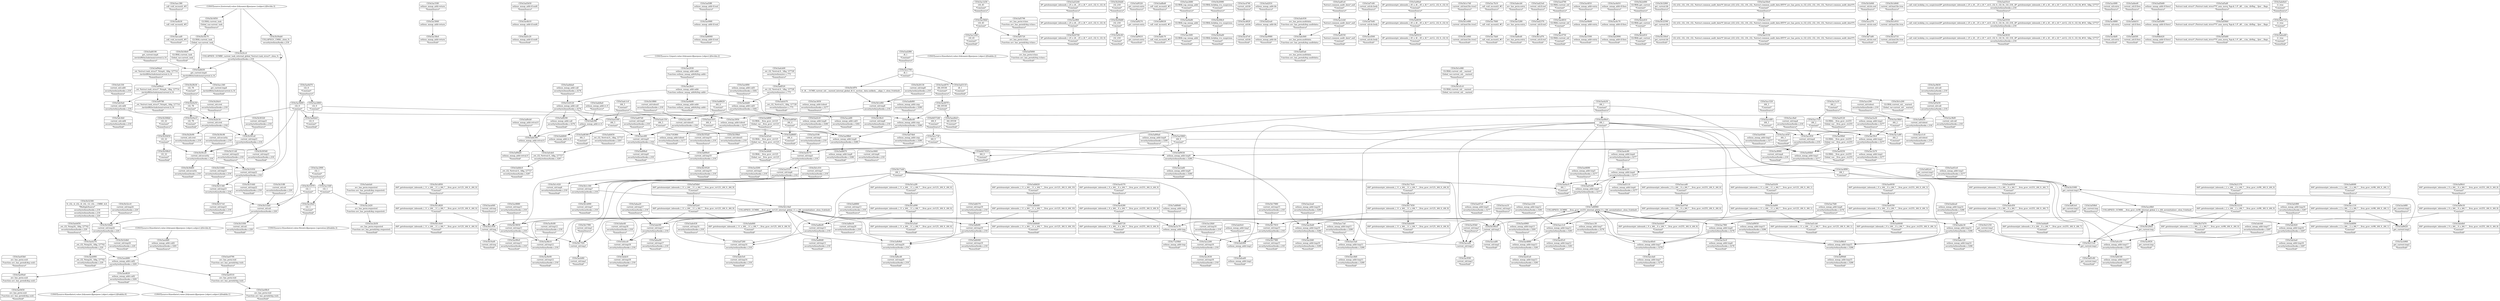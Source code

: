 digraph {
	CE0x5aefb30 [shape=record,shape=Mrecord,label="{CE0x5aefb30|_call_void_mcount()_#3}"]
	CE0x5ae0450 [shape=record,shape=Mrecord,label="{CE0x5ae0450|avc_has_perm:ssid|Function::avc_has_perm&Arg::ssid::|*SummSink*}"]
	CE0x5aed0e0 [shape=record,shape=Mrecord,label="{CE0x5aed0e0|i64_65536|*Constant*|*SummSink*}"]
	CE0x5b1a2f0 [shape=record,shape=Mrecord,label="{CE0x5b1a2f0|i64*_getelementptr_inbounds_(_11_x_i64_,_11_x_i64_*___llvm_gcov_ctr125,_i64_0,_i64_6)|*Constant*|*SummSource*}"]
	CE0x5ac55f0 [shape=record,shape=Mrecord,label="{CE0x5ac55f0|selinux_mmap_addr:return|*SummSource*}"]
	CE0x5ad3c20 [shape=record,shape=Mrecord,label="{CE0x5ad3c20|selinux_mmap_addr:if.end4|*SummSink*}"]
	CE0x5ae3950 [shape=record,shape=Mrecord,label="{CE0x5ae3950|selinux_mmap_addr:tobool|security/selinux/hooks.c,3277}"]
	"CONST[source:1(input),value:2(dynamic)][purpose:{object}][SrcIdx:2]"
	CE0x5ae99f0 [shape=record,shape=Mrecord,label="{CE0x5ae99f0|selinux_mmap_addr:if.end}"]
	CE0x5ae61e0 [shape=record,shape=Mrecord,label="{CE0x5ae61e0|selinux_mmap_addr:tmp3|security/selinux/hooks.c,3277|*SummSink*}"]
	CE0x5ae3ec0 [shape=record,shape=Mrecord,label="{CE0x5ae3ec0|selinux_mmap_addr:tmp6|security/selinux/hooks.c,3278|*SummSink*}"]
	CE0x5ac1d30 [shape=record,shape=Mrecord,label="{CE0x5ac1d30|i16_45|*Constant*|*SummSource*}"]
	CE0x5aefcc0 [shape=record,shape=Mrecord,label="{CE0x5aefcc0|selinux_mmap_addr:tmp8|security/selinux/hooks.c,3280|*SummSource*}"]
	CE0x5ae98b0 [shape=record,shape=Mrecord,label="{CE0x5ae98b0|selinux_mmap_addr:tmp8|security/selinux/hooks.c,3280}"]
	CE0x5b20700 [shape=record,shape=Mrecord,label="{CE0x5b20700|i8*_getelementptr_inbounds_(_25_x_i8_,_25_x_i8_*_.str3,_i32_0,_i32_0)|*Constant*|*SummSink*}"]
	CE0x5b20b80 [shape=record,shape=Mrecord,label="{CE0x5b20b80|i32_218|*Constant*}"]
	CE0x5ad07d0 [shape=record,shape=Mrecord,label="{CE0x5ad07d0|current_sid:tmp9|security/selinux/hooks.c,218|*SummSource*}"]
	CE0x5b1c9a0 [shape=record,shape=Mrecord,label="{CE0x5b1c9a0|COLLAPSED:_GCMRE___llvm_gcov_ctr125_internal_global_11_x_i64_zeroinitializer:_elem_0:default:}"]
	CE0x5af5800 [shape=record,shape=Mrecord,label="{CE0x5af5800|avc_has_perm:tclass|Function::avc_has_perm&Arg::tclass::|*SummSink*}"]
	CE0x5b2fac0 [shape=record,shape=Mrecord,label="{CE0x5b2fac0|i32_78|*Constant*|*SummSink*}"]
	CE0x5afae40 [shape=record,shape=Mrecord,label="{CE0x5afae40|current_sid:tmp18|security/selinux/hooks.c,218|*SummSource*}"]
	CE0x5af9270 [shape=record,shape=Mrecord,label="{CE0x5af9270|get_current:entry}"]
	CE0x5ace4f0 [shape=record,shape=Mrecord,label="{CE0x5ace4f0|i64_3|*Constant*}"]
	CE0x5ac93b0 [shape=record,shape=Mrecord,label="{CE0x5ac93b0|current_sid:tmp3|*SummSource*}"]
	CE0x5ad3b50 [shape=record,shape=Mrecord,label="{CE0x5ad3b50|selinux_mmap_addr:if.end4|*SummSource*}"]
	CE0x5adfbd0 [shape=record,shape=Mrecord,label="{CE0x5adfbd0|_call_void_mcount()_#3|*SummSource*}"]
	CE0x5ad60f0 [shape=record,shape=Mrecord,label="{CE0x5ad60f0|i64*_getelementptr_inbounds_(_2_x_i64_,_2_x_i64_*___llvm_gcov_ctr98,_i64_0,_i64_1)|*Constant*|*SummSource*}"]
	CE0x5acb8f0 [shape=record,shape=Mrecord,label="{CE0x5acb8f0|get_current:tmp2|*SummSource*}"]
	CE0x5aec7a0 [shape=record,shape=Mrecord,label="{CE0x5aec7a0|selinux_mmap_addr:tmp11|security/selinux/hooks.c,3280|*SummSource*}"]
	CE0x5ae56b0 [shape=record,shape=Mrecord,label="{CE0x5ae56b0|i16_45|*Constant*}"]
	CE0x5afd4c0 [shape=record,shape=Mrecord,label="{CE0x5afd4c0|_ret_i32_%retval.0,_!dbg_!27727|security/selinux/hooks.c,3287|*SummSink*}"]
	CE0x5b31970 [shape=record,shape=Mrecord,label="{CE0x5b31970|i32_1|*Constant*}"]
	CE0x5ac1b70 [shape=record,shape=Mrecord,label="{CE0x5ac1b70|selinux_mmap_addr:tmp2|security/selinux/hooks.c,3277|*SummSink*}"]
	CE0x77a59b0 [shape=record,shape=Mrecord,label="{CE0x77a59b0|selinux_mmap_addr:tmp|*SummSink*}"]
	CE0x5ace290 [shape=record,shape=Mrecord,label="{CE0x5ace290|current_sid:tobool|security/selinux/hooks.c,218|*SummSource*}"]
	CE0x5ac2900 [shape=record,shape=Mrecord,label="{CE0x5ac2900|i32_1|*Constant*|*SummSource*}"]
	CE0x53c6120 [shape=record,shape=Mrecord,label="{CE0x53c6120|selinux_mmap_addr:call|security/selinux/hooks.c,3276}"]
	CE0x5ae7fd0 [shape=record,shape=Mrecord,label="{CE0x5ae7fd0|selinux_mmap_addr:tmp6|security/selinux/hooks.c,3278|*SummSource*}"]
	CE0x5b30c20 [shape=record,shape=Mrecord,label="{CE0x5b30c20|current_sid:security|security/selinux/hooks.c,218}"]
	CE0x5adcb70 [shape=record,shape=Mrecord,label="{CE0x5adcb70|_ret_i32_%retval.0,_!dbg_!27728|security/selinux/avc.c,775|*SummSink*}"]
	CE0x5af0030 [shape=record,shape=Mrecord,label="{CE0x5af0030|selinux_mmap_addr:tmp9|security/selinux/hooks.c,3280}"]
	CE0x5ae2680 [shape=record,shape=Mrecord,label="{CE0x5ae2680|GLOBAL:cap_mmap_addr|*Constant*|*SummSource*}"]
	CE0x5ad8620 [shape=record,shape=Mrecord,label="{CE0x5ad8620|i64_4|*Constant*|*SummSource*}"]
	CE0x5afe900 [shape=record,shape=Mrecord,label="{CE0x5afe900|selinux_mmap_addr:tmp1}"]
	CE0x5b209f0 [shape=record,shape=Mrecord,label="{CE0x5b209f0|GLOBAL:lockdep_rcu_suspicious|*Constant*|*SummSource*}"]
	CE0x7a48960 [shape=record,shape=Mrecord,label="{CE0x7a48960|COLLAPSED:_GCMRE___llvm_gcov_ctr255_internal_global_9_x_i64_zeroinitializer:_elem_0:default:}"]
	CE0x5af9780 [shape=record,shape=Mrecord,label="{CE0x5af9780|_ret_%struct.task_struct*_%tmp4,_!dbg_!27714|./arch/x86/include/asm/current.h,14|*SummSink*}"]
	CE0x5afe9c0 [shape=record,shape=Mrecord,label="{CE0x5afe9c0|selinux_mmap_addr:tmp1|*SummSource*}"]
	CE0x5aedc10 [shape=record,shape=Mrecord,label="{CE0x5aedc10|selinux_mmap_addr:tmp4|security/selinux/hooks.c,3277}"]
	CE0x5b19650 [shape=record,shape=Mrecord,label="{CE0x5b19650|current_sid:tmp11|security/selinux/hooks.c,218}"]
	CE0x5b16af0 [shape=record,shape=Mrecord,label="{CE0x5b16af0|current_sid:tmp|*SummSink*}"]
	CE0x5acd7e0 [shape=record,shape=Mrecord,label="{CE0x5acd7e0|current_sid:bb|*SummSink*}"]
	CE0x5accd40 [shape=record,shape=Mrecord,label="{CE0x5accd40|current_sid:tobool1|security/selinux/hooks.c,218}"]
	CE0x5ad2ea0 [shape=record,shape=Mrecord,label="{CE0x5ad2ea0|selinux_mmap_addr:bb}"]
	CE0x5b17f90 [shape=record,shape=Mrecord,label="{CE0x5b17f90|current_sid:tmp1|*SummSource*}"]
	CE0x5ad6060 [shape=record,shape=Mrecord,label="{CE0x5ad6060|selinux_mmap_addr:if.end|*SummSink*}"]
	CE0x5afafc0 [shape=record,shape=Mrecord,label="{CE0x5afafc0|current_sid:tmp18|security/selinux/hooks.c,218|*SummSink*}"]
	CE0x5afaca0 [shape=record,shape=Mrecord,label="{CE0x5afaca0|current_sid:tmp18|security/selinux/hooks.c,218}"]
	CE0x5adf3a0 [shape=record,shape=Mrecord,label="{CE0x5adf3a0|avc_has_perm:auditdata|Function::avc_has_perm&Arg::auditdata::|*SummSink*}"]
	CE0x5aec380 [shape=record,shape=Mrecord,label="{CE0x5aec380|_call_void_mcount()_#3|*SummSource*}"]
	CE0x5b1d1c0 [shape=record,shape=Mrecord,label="{CE0x5b1d1c0|GLOBAL:current_sid.__warned|Global_var:current_sid.__warned}"]
	CE0x5afb440 [shape=record,shape=Mrecord,label="{CE0x5afb440|i64*_getelementptr_inbounds_(_11_x_i64_,_11_x_i64_*___llvm_gcov_ctr125,_i64_0,_i64_10)|*Constant*}"]
	CE0x5ad4da0 [shape=record,shape=Mrecord,label="{CE0x5ad4da0|selinux_mmap_addr:call|security/selinux/hooks.c,3276|*SummSource*}"]
	CE0x5b30c90 [shape=record,shape=Mrecord,label="{CE0x5b30c90|current_sid:security|security/selinux/hooks.c,218|*SummSource*}"]
	CE0x5af52e0 [shape=record,shape=Mrecord,label="{CE0x5af52e0|i64*_getelementptr_inbounds_(_11_x_i64_,_11_x_i64_*___llvm_gcov_ctr125,_i64_0,_i64_9)|*Constant*}"]
	CE0x5af7b40 [shape=record,shape=Mrecord,label="{CE0x5af7b40|current_sid:do.body}"]
	CE0x5b17450 [shape=record,shape=Mrecord,label="{CE0x5b17450|i64*_getelementptr_inbounds_(_11_x_i64_,_11_x_i64_*___llvm_gcov_ctr125,_i64_0,_i64_8)|*Constant*}"]
	CE0x5b2fdc0 [shape=record,shape=Mrecord,label="{CE0x5b2fdc0|current_sid:cred|security/selinux/hooks.c,218|*SummSource*}"]
	CE0x5b30540 [shape=record,shape=Mrecord,label="{CE0x5b30540|current_sid:tmp21|security/selinux/hooks.c,218|*SummSink*}"]
	CE0x5af4f30 [shape=record,shape=Mrecord,label="{CE0x5af4f30|i8*_getelementptr_inbounds_(_45_x_i8_,_45_x_i8_*_.str12,_i32_0,_i32_0)|*Constant*}"]
	CE0x5afb940 [shape=record,shape=Mrecord,label="{CE0x5afb940|current_sid:tmp19|security/selinux/hooks.c,218|*SummSink*}"]
	CE0x5b1e7d0 [shape=record,shape=Mrecord,label="{CE0x5b1e7d0|current_sid:land.lhs.true2|*SummSource*}"]
	CE0x5ad7260 [shape=record,shape=Mrecord,label="{CE0x5ad7260|current_sid:tmp14|security/selinux/hooks.c,218}"]
	CE0x5ae03b0 [shape=record,shape=Mrecord,label="{CE0x5ae03b0|avc_has_perm:ssid|Function::avc_has_perm&Arg::ssid::|*SummSource*}"]
	CE0x5ac7840 [shape=record,shape=Mrecord,label="{CE0x5ac7840|_call_void_mcount()_#3}"]
	CE0x5adfed0 [shape=record,shape=Mrecord,label="{CE0x5adfed0|avc_has_perm:entry|*SummSink*}"]
	CE0x5aee3c0 [shape=record,shape=Mrecord,label="{CE0x5aee3c0|i64_4|*Constant*}"]
	CE0x5ae6690 [shape=record,shape=Mrecord,label="{CE0x5ae6690|selinux_mmap_addr:tmp5|security/selinux/hooks.c,3277|*SummSource*}"]
	CE0x5ac8b10 [shape=record,shape=Mrecord,label="{CE0x5ac8b10|current_sid:tmp12|security/selinux/hooks.c,218}"]
	CE0x5ae28c0 [shape=record,shape=Mrecord,label="{CE0x5ae28c0|selinux_mmap_addr:addr|Function::selinux_mmap_addr&Arg::addr::}"]
	CE0x5ae67c0 [shape=record,shape=Mrecord,label="{CE0x5ae67c0|selinux_mmap_addr:tmp5|security/selinux/hooks.c,3277|*SummSink*}"]
	CE0x5ae2800 [shape=record,shape=Mrecord,label="{CE0x5ae2800|i32_0|*Constant*}"]
	CE0x5ae59c0 [shape=record,shape=Mrecord,label="{CE0x5ae59c0|selinux_mmap_addr:tmp2|security/selinux/hooks.c,3277}"]
	CE0x5ac29e0 [shape=record,shape=Mrecord,label="{CE0x5ac29e0|i32_1|*Constant*|*SummSink*}"]
	CE0x5afea60 [shape=record,shape=Mrecord,label="{CE0x5afea60|selinux_mmap_addr:tmp1|*SummSink*}"]
	CE0x5adeb90 [shape=record,shape=Mrecord,label="{CE0x5adeb90|i64*_getelementptr_inbounds_(_11_x_i64_,_11_x_i64_*___llvm_gcov_ctr125,_i64_0,_i64_8)|*Constant*|*SummSink*}"]
	CE0x5adf520 [shape=record,shape=Mrecord,label="{CE0x5adf520|_ret_i32_%retval.0,_!dbg_!27728|security/selinux/avc.c,775}"]
	CE0x5ad23e0 [shape=record,shape=Mrecord,label="{CE0x5ad23e0|current_sid:if.end|*SummSource*}"]
	CE0x5b17880 [shape=record,shape=Mrecord,label="{CE0x5b17880|current_sid:tmp15|security/selinux/hooks.c,218|*SummSource*}"]
	CE0x5ac1a10 [shape=record,shape=Mrecord,label="{CE0x5ac1a10|i64_2|*Constant*|*SummSource*}"]
	CE0x5acc7c0 [shape=record,shape=Mrecord,label="{CE0x5acc7c0|i64_2|*Constant*}"]
	CE0x5aed620 [shape=record,shape=Mrecord,label="{CE0x5aed620|selinux_mmap_addr:call2|security/selinux/hooks.c,3281|*SummSink*}"]
	CE0x5b1c930 [shape=record,shape=Mrecord,label="{CE0x5b1c930|current_sid:tmp}"]
	"CONST[source:0(mediator),value:2(dynamic)][purpose:{object,subject}][SnkIdx:1]"
	CE0x5ad1b50 [shape=record,shape=Mrecord,label="{CE0x5ad1b50|i64*_getelementptr_inbounds_(_11_x_i64_,_11_x_i64_*___llvm_gcov_ctr125,_i64_0,_i64_1)|*Constant*|*SummSource*}"]
	CE0x5ac4750 [shape=record,shape=Mrecord,label="{CE0x5ac4750|GLOBAL:current_sid|*Constant*|*SummSink*}"]
	CE0x5b1e840 [shape=record,shape=Mrecord,label="{CE0x5b1e840|current_sid:land.lhs.true2|*SummSink*}"]
	CE0x7183f60 [shape=record,shape=Mrecord,label="{CE0x7183f60|selinux_mmap_addr:tobool|security/selinux/hooks.c,3277|*SummSink*}"]
	CE0x5adc1c0 [shape=record,shape=Mrecord,label="{CE0x5adc1c0|i64_5|*Constant*|*SummSource*}"]
	CE0x5ad08a0 [shape=record,shape=Mrecord,label="{CE0x5ad08a0|current_sid:tmp9|security/selinux/hooks.c,218|*SummSink*}"]
	CE0x5ac5500 [shape=record,shape=Mrecord,label="{CE0x5ac5500|selinux_mmap_addr:entry|*SummSink*}"]
	CE0x5acc340 [shape=record,shape=Mrecord,label="{CE0x5acc340|get_current:tmp4|./arch/x86/include/asm/current.h,14|*SummSink*}"]
	CE0x5ae64b0 [shape=record,shape=Mrecord,label="{CE0x5ae64b0|selinux_mmap_addr:tmp3|security/selinux/hooks.c,3277}"]
	CE0x5adecb0 [shape=record,shape=Mrecord,label="{CE0x5adecb0|avc_has_perm:entry|*SummSource*}"]
	CE0x5addaf0 [shape=record,shape=Mrecord,label="{CE0x5addaf0|i64*_getelementptr_inbounds_(_9_x_i64_,_9_x_i64_*___llvm_gcov_ctr255,_i64_0,_i64_7)|*Constant*|*SummSink*}"]
	CE0x5ac6d10 [shape=record,shape=Mrecord,label="{CE0x5ac6d10|selinux_mmap_addr:if.then|*SummSource*}"]
	CE0x5af9320 [shape=record,shape=Mrecord,label="{CE0x5af9320|get_current:entry|*SummSource*}"]
	CE0x5b2e810 [shape=record,shape=Mrecord,label="{CE0x5b2e810|GLOBAL:get_current|*Constant*|*SummSink*}"]
	CE0x5afb9b0 [shape=record,shape=Mrecord,label="{CE0x5afb9b0|current_sid:tmp20|security/selinux/hooks.c,218}"]
	CE0x5ac2b50 [shape=record,shape=Mrecord,label="{CE0x5ac2b50|avc_has_perm:requested|Function::avc_has_perm&Arg::requested::|*SummSink*}"]
	CE0x5acc8a0 [shape=record,shape=Mrecord,label="{CE0x5acc8a0|current_sid:tmp4|security/selinux/hooks.c,218|*SummSource*}"]
	CE0x5b306b0 [shape=record,shape=Mrecord,label="{CE0x5b306b0|i32_22|*Constant*|*SummSource*}"]
	CE0x5ad2f80 [shape=record,shape=Mrecord,label="{CE0x5ad2f80|i8_1|*Constant*|*SummSource*}"]
	CE0x5ae4f00 [shape=record,shape=Mrecord,label="{CE0x5ae4f00|selinux_mmap_addr:call3|security/selinux/hooks.c,3282|*SummSource*}"]
	CE0x5b1cf10 [shape=record,shape=Mrecord,label="{CE0x5b1cf10|current_sid:tmp7|security/selinux/hooks.c,218|*SummSource*}"]
	CE0x5ad3110 [shape=record,shape=Mrecord,label="{CE0x5ad3110|i8_1|*Constant*|*SummSink*}"]
	CE0x5b32db0 [shape=record,shape=Mrecord,label="{CE0x5b32db0|current_sid:tmp24|security/selinux/hooks.c,220|*SummSink*}"]
	CE0x5ac8880 [shape=record,shape=Mrecord,label="{CE0x5ac8880|current_sid:tmp11|security/selinux/hooks.c,218|*SummSource*}"]
	CE0x5adcf90 [shape=record,shape=Mrecord,label="{CE0x5adcf90|selinux_mmap_addr:rc.0}"]
	CE0x5af00a0 [shape=record,shape=Mrecord,label="{CE0x5af00a0|selinux_mmap_addr:tmp9|security/selinux/hooks.c,3280|*SummSource*}"]
	CE0x5acf200 [shape=record,shape=Mrecord,label="{CE0x5acf200|current_sid:tmp5|security/selinux/hooks.c,218|*SummSink*}"]
	CE0x5adbe40 [shape=record,shape=Mrecord,label="{CE0x5adbe40|selinux_mmap_addr:cmp|security/selinux/hooks.c,3280}"]
	CE0x5b17eb0 [shape=record,shape=Mrecord,label="{CE0x5b17eb0|i64_1|*Constant*}"]
	CE0x6457240 [shape=record,shape=Mrecord,label="{CE0x6457240|i64_0|*Constant*|*SummSource*}"]
	"CONST[source:0(mediator),value:2(dynamic)][purpose:{object}][SnkIdx:2]"
	CE0x5b2fb30 [shape=record,shape=Mrecord,label="{CE0x5b2fb30|i32_78|*Constant*|*SummSource*}"]
	CE0x5afc4b0 [shape=record,shape=Mrecord,label="{CE0x5afc4b0|current_sid:call4|security/selinux/hooks.c,218|*SummSink*}"]
	CE0x5b359f0 [shape=record,shape=Mrecord,label="{CE0x5b359f0|get_current:tmp3}"]
	CE0x5b317e0 [shape=record,shape=Mrecord,label="{CE0x5b317e0|current_sid:tmp23|security/selinux/hooks.c,218|*SummSink*}"]
	CE0x5ae9980 [shape=record,shape=Mrecord,label="{CE0x5ae9980|selinux_mmap_addr:bb|*SummSink*}"]
	CE0x5b32f60 [shape=record,shape=Mrecord,label="{CE0x5b32f60|get_current:bb|*SummSource*}"]
	CE0x5b308c0 [shape=record,shape=Mrecord,label="{CE0x5b308c0|i32_22|*Constant*|*SummSink*}"]
	CE0x5acb5a0 [shape=record,shape=Mrecord,label="{CE0x5acb5a0|GLOBAL:__llvm_gcov_ctr125|Global_var:__llvm_gcov_ctr125}"]
	CE0x6457410 [shape=record,shape=Mrecord,label="{CE0x6457410|i64_0|*Constant*|*SummSink*}"]
	CE0x5aefa50 [shape=record,shape=Mrecord,label="{CE0x5aefa50|i64_1|*Constant*|*SummSource*}"]
	CE0x5ae9120 [shape=record,shape=Mrecord,label="{CE0x5ae9120|GLOBAL:__llvm_gcov_ctr255|Global_var:__llvm_gcov_ctr255|*SummSource*}"]
	CE0x5aed070 [shape=record,shape=Mrecord,label="{CE0x5aed070|i64_65536|*Constant*|*SummSource*}"]
	CE0x5b180c0 [shape=record,shape=Mrecord,label="{CE0x5b180c0|current_sid:tmp2}"]
	CE0x5b32cc0 [shape=record,shape=Mrecord,label="{CE0x5b32cc0|current_sid:tmp24|security/selinux/hooks.c,220|*SummSource*}"]
	CE0x5ad2f10 [shape=record,shape=Mrecord,label="{CE0x5ad2f10|selinux_mmap_addr:bb|*SummSource*}"]
	CE0x5b21370 [shape=record,shape=Mrecord,label="{CE0x5b21370|i64*_getelementptr_inbounds_(_2_x_i64_,_2_x_i64_*___llvm_gcov_ctr98,_i64_0,_i64_0)|*Constant*|*SummSource*}"]
	CE0x5aeca40 [shape=record,shape=Mrecord,label="{CE0x5aeca40|i64*_getelementptr_inbounds_(_9_x_i64_,_9_x_i64_*___llvm_gcov_ctr255,_i64_0,_i64_6)|*Constant*|*SummSource*}"]
	CE0x5ae6de0 [shape=record,shape=Mrecord,label="{CE0x5ae6de0|i32_0|*Constant*|*SummSink*}"]
	CE0x5ae5150 [shape=record,shape=Mrecord,label="{CE0x5ae5150|i32_(i32,_i32,_i16,_i32,_%struct.common_audit_data*)*_bitcast_(i32_(i32,_i32,_i16,_i32,_%struct.common_audit_data.495*)*_avc_has_perm_to_i32_(i32,_i32,_i16,_i32,_%struct.common_audit_data*)*)|*Constant*|*SummSink*}"]
	CE0x5acbf40 [shape=record,shape=Mrecord,label="{CE0x5acbf40|current_sid:tmp1|*SummSink*}"]
	CE0x5af4fa0 [shape=record,shape=Mrecord,label="{CE0x5af4fa0|i8*_getelementptr_inbounds_(_45_x_i8_,_45_x_i8_*_.str12,_i32_0,_i32_0)|*Constant*|*SummSource*}"]
	CE0x5ad3240 [shape=record,shape=Mrecord,label="{CE0x5ad3240|i8*_getelementptr_inbounds_(_25_x_i8_,_25_x_i8_*_.str3,_i32_0,_i32_0)|*Constant*|*SummSource*}"]
	CE0x5adf1e0 [shape=record,shape=Mrecord,label="{CE0x5adf1e0|%struct.common_audit_data*_null|*Constant*|*SummSource*}"]
	CE0x5aca370 [shape=record,shape=Mrecord,label="{CE0x5aca370|current_sid:do.end}"]
	CE0x5ad6fd0 [shape=record,shape=Mrecord,label="{CE0x5ad6fd0|current_sid:tmp13|security/selinux/hooks.c,218|*SummSink*}"]
	CE0x5add930 [shape=record,shape=Mrecord,label="{CE0x5add930|i64*_getelementptr_inbounds_(_9_x_i64_,_9_x_i64_*___llvm_gcov_ctr255,_i64_0,_i64_7)|*Constant*|*SummSource*}"]
	CE0x5b1d710 [shape=record,shape=Mrecord,label="{CE0x5b1d710|current_sid:land.lhs.true|*SummSink*}"]
	CE0x5ae26f0 [shape=record,shape=Mrecord,label="{CE0x5ae26f0|GLOBAL:cap_mmap_addr|*Constant*|*SummSink*}"]
	CE0x7a489d0 [shape=record,shape=Mrecord,label="{CE0x7a489d0|selinux_mmap_addr:tmp|*SummSource*}"]
	CE0x5adf250 [shape=record,shape=Mrecord,label="{CE0x5adf250|%struct.common_audit_data*_null|*Constant*|*SummSink*}"]
	CE0x5ae5a30 [shape=record,shape=Mrecord,label="{CE0x5ae5a30|selinux_mmap_addr:tmp2|security/selinux/hooks.c,3277|*SummSource*}"]
	CE0x5ae3650 [shape=record,shape=Mrecord,label="{CE0x5ae3650|selinux_mmap_addr:tobool|security/selinux/hooks.c,3277|*SummSource*}"]
	CE0x5aecad0 [shape=record,shape=Mrecord,label="{CE0x5aecad0|_call_void_mcount()_#3|*SummSink*}"]
	CE0x5b1e910 [shape=record,shape=Mrecord,label="{CE0x5b1e910|current_sid:land.lhs.true}"]
	CE0x5ad1cb0 [shape=record,shape=Mrecord,label="{CE0x5ad1cb0|i64*_getelementptr_inbounds_(_11_x_i64_,_11_x_i64_*___llvm_gcov_ctr125,_i64_0,_i64_1)|*Constant*|*SummSink*}"]
	CE0x5af54b0 [shape=record,shape=Mrecord,label="{CE0x5af54b0|i64*_getelementptr_inbounds_(_11_x_i64_,_11_x_i64_*___llvm_gcov_ctr125,_i64_0,_i64_9)|*Constant*|*SummSource*}"]
	CE0x5addea0 [shape=record,shape=Mrecord,label="{CE0x5addea0|selinux_mmap_addr:tmp14|security/selinux/hooks.c,3286|*SummSource*}"]
	CE0x5afd450 [shape=record,shape=Mrecord,label="{CE0x5afd450|_ret_i32_%retval.0,_!dbg_!27727|security/selinux/hooks.c,3287|*SummSource*}"]
	CE0x5af7a80 [shape=record,shape=Mrecord,label="{CE0x5af7a80|current_sid:do.end|*SummSink*}"]
	CE0x5afb820 [shape=record,shape=Mrecord,label="{CE0x5afb820|i64*_getelementptr_inbounds_(_11_x_i64_,_11_x_i64_*___llvm_gcov_ctr125,_i64_0,_i64_10)|*Constant*|*SummSource*}"]
	CE0x5ae0790 [shape=record,shape=Mrecord,label="{CE0x5ae0790|avc_has_perm:tsid|Function::avc_has_perm&Arg::tsid::|*SummSource*}"]
	CE0x5aec8d0 [shape=record,shape=Mrecord,label="{CE0x5aec8d0|selinux_mmap_addr:tmp11|security/selinux/hooks.c,3280|*SummSink*}"]
	CE0x5b1d950 [shape=record,shape=Mrecord,label="{CE0x5b1d950|i64*_getelementptr_inbounds_(_11_x_i64_,_11_x_i64_*___llvm_gcov_ctr125,_i64_0,_i64_0)|*Constant*|*SummSource*}"]
	CE0x5ace1c0 [shape=record,shape=Mrecord,label="{CE0x5ace1c0|current_sid:tobool|security/selinux/hooks.c,218|*SummSink*}"]
	CE0x5ad86f0 [shape=record,shape=Mrecord,label="{CE0x5ad86f0|i64_4|*Constant*|*SummSink*}"]
	CE0x5b178f0 [shape=record,shape=Mrecord,label="{CE0x5b178f0|current_sid:tmp15|security/selinux/hooks.c,218|*SummSink*}"]
	CE0x5aedc80 [shape=record,shape=Mrecord,label="{CE0x5aedc80|selinux_mmap_addr:tmp4|security/selinux/hooks.c,3277|*SummSource*}"]
	CE0x5ac1210 [shape=record,shape=Mrecord,label="{CE0x5ac1210|i32_(i32,_i32,_i16,_i32,_%struct.common_audit_data*)*_bitcast_(i32_(i32,_i32,_i16,_i32,_%struct.common_audit_data.495*)*_avc_has_perm_to_i32_(i32,_i32,_i16,_i32,_%struct.common_audit_data*)*)|*Constant*}"]
	CE0x5ac2760 [shape=record,shape=Mrecord,label="{CE0x5ac2760|i8_1|*Constant*}"]
	CE0x5b330e0 [shape=record,shape=Mrecord,label="{CE0x5b330e0|get_current:bb|*SummSink*}"]
	CE0x5ad3550 [shape=record,shape=Mrecord,label="{CE0x5ad3550|_call_void_lockdep_rcu_suspicious(i8*_getelementptr_inbounds_(_25_x_i8_,_25_x_i8_*_.str3,_i32_0,_i32_0),_i32_218,_i8*_getelementptr_inbounds_(_45_x_i8_,_45_x_i8_*_.str12,_i32_0,_i32_0))_#10,_!dbg_!27727|security/selinux/hooks.c,218}"]
	CE0x5b31ff0 [shape=record,shape=Mrecord,label="{CE0x5b31ff0|current_sid:sid|security/selinux/hooks.c,220|*SummSource*}"]
	CE0x5b1a090 [shape=record,shape=Mrecord,label="{CE0x5b1a090|i64*_getelementptr_inbounds_(_11_x_i64_,_11_x_i64_*___llvm_gcov_ctr125,_i64_0,_i64_6)|*Constant*}"]
	CE0x5ac2d20 [shape=record,shape=Mrecord,label="{CE0x5ac2d20|avc_has_perm:requested|Function::avc_has_perm&Arg::requested::}"]
	CE0x5b1d640 [shape=record,shape=Mrecord,label="{CE0x5b1d640|current_sid:land.lhs.true|*SummSource*}"]
	CE0x5adc930 [shape=record,shape=Mrecord,label="{CE0x5adc930|avc_has_perm:auditdata|Function::avc_has_perm&Arg::auditdata::|*SummSource*}"]
	CE0x5b30450 [shape=record,shape=Mrecord,label="{CE0x5b30450|i32_22|*Constant*}"]
	CE0x5ae9250 [shape=record,shape=Mrecord,label="{CE0x5ae9250|GLOBAL:__llvm_gcov_ctr255|Global_var:__llvm_gcov_ctr255|*SummSink*}"]
	CE0x5af9cb0 [shape=record,shape=Mrecord,label="{CE0x5af9cb0|selinux_mmap_addr:retval.0|*SummSource*}"]
	CE0x5af9410 [shape=record,shape=Mrecord,label="{CE0x5af9410|get_current:entry|*SummSink*}"]
	CE0x5ac6f10 [shape=record,shape=Mrecord,label="{CE0x5ac6f10|selinux_mmap_addr:entry|*SummSource*}"]
	CE0x5ae08c0 [shape=record,shape=Mrecord,label="{CE0x5ae08c0|avc_has_perm:tsid|Function::avc_has_perm&Arg::tsid::|*SummSink*}"]
	CE0x5af8290 [shape=record,shape=Mrecord,label="{CE0x5af8290|selinux_mmap_addr:call|security/selinux/hooks.c,3276|*SummSink*}"]
	CE0x5ac4bf0 [shape=record,shape=Mrecord,label="{CE0x5ac4bf0|current_sid:entry|*SummSink*}"]
	CE0x5ac4880 [shape=record,shape=Mrecord,label="{CE0x5ac4880|current_sid:entry}"]
	CE0x5ac5c70 [shape=record,shape=Mrecord,label="{CE0x5ac5c70|selinux_mmap_addr:tmp}"]
	CE0x5ac2cb0 [shape=record,shape=Mrecord,label="{CE0x5ac2cb0|%struct.common_audit_data*_null|*Constant*}"]
	CE0x5b17f20 [shape=record,shape=Mrecord,label="{CE0x5b17f20|current_sid:tmp1}"]
	CE0x5b30320 [shape=record,shape=Mrecord,label="{CE0x5b30320|current_sid:tmp21|security/selinux/hooks.c,218|*SummSource*}"]
	CE0x5ac1e60 [shape=record,shape=Mrecord,label="{CE0x5ac1e60|i16_45|*Constant*|*SummSink*}"]
	CE0x5ae2ea0 [shape=record,shape=Mrecord,label="{CE0x5ae2ea0|selinux_mmap_addr:tmp10|security/selinux/hooks.c,3280|*SummSource*}"]
	CE0x5ad5720 [shape=record,shape=Mrecord,label="{CE0x5ad5720|i64*_getelementptr_inbounds_(_9_x_i64_,_9_x_i64_*___llvm_gcov_ctr255,_i64_0,_i64_0)|*Constant*|*SummSink*}"]
	CE0x5b33210 [shape=record,shape=Mrecord,label="{CE0x5b33210|i64*_getelementptr_inbounds_(_2_x_i64_,_2_x_i64_*___llvm_gcov_ctr98,_i64_0,_i64_0)|*Constant*}"]
	CE0x5acd740 [shape=record,shape=Mrecord,label="{CE0x5acd740|current_sid:bb|*SummSource*}"]
	CE0x5aec5a0 [shape=record,shape=Mrecord,label="{CE0x5aec5a0|selinux_mmap_addr:tmp11|security/selinux/hooks.c,3280}"]
	CE0x5ac8f20 [shape=record,shape=Mrecord,label="{CE0x5ac8f20|get_current:tmp|*SummSink*}"]
	CE0x5ac2280 [shape=record,shape=Mrecord,label="{CE0x5ac2280|current_sid:tmp16|security/selinux/hooks.c,218}"]
	CE0x5b1a5a0 [shape=record,shape=Mrecord,label="{CE0x5b1a5a0|i64*_getelementptr_inbounds_(_11_x_i64_,_11_x_i64_*___llvm_gcov_ctr125,_i64_0,_i64_6)|*Constant*|*SummSink*}"]
	CE0x5b1af70 [shape=record,shape=Mrecord,label="{CE0x5b1af70|current_sid:if.end|*SummSink*}"]
	CE0x5aecc30 [shape=record,shape=Mrecord,label="{CE0x5aecc30|selinux_mmap_addr:tmp7|security/selinux/hooks.c,3278|*SummSource*}"]
	CE0x5b16f50 [shape=record,shape=Mrecord,label="{CE0x5b16f50|GLOBAL:current_task|Global_var:current_task|*SummSource*}"]
	CE0x5ae38b0 [shape=record,shape=Mrecord,label="{CE0x5ae38b0|i64_2|*Constant*}"]
	CE0x5adefa0 [shape=record,shape=Mrecord,label="{CE0x5adefa0|avc_has_perm:requested|Function::avc_has_perm&Arg::requested::|*SummSource*}"]
	CE0x5afcba0 [shape=record,shape=Mrecord,label="{CE0x5afcba0|selinux_mmap_addr:tmp16|security/selinux/hooks.c,3287|*SummSink*}"]
	CE0x5ad4f90 [shape=record,shape=Mrecord,label="{CE0x5ad4f90|i64*_getelementptr_inbounds_(_2_x_i64_,_2_x_i64_*___llvm_gcov_ctr98,_i64_0,_i64_1)|*Constant*|*SummSink*}"]
	CE0x5ae2930 [shape=record,shape=Mrecord,label="{CE0x5ae2930|selinux_mmap_addr:addr|Function::selinux_mmap_addr&Arg::addr::|*SummSource*}"]
	CE0x5aecda0 [shape=record,shape=Mrecord,label="{CE0x5aecda0|selinux_mmap_addr:tmp7|security/selinux/hooks.c,3278|*SummSink*}"]
	CE0x5afd5f0 [shape=record,shape=Mrecord,label="{CE0x5afd5f0|current_sid:if.then|*SummSink*}"]
	CE0x5ae9b60 [shape=record,shape=Mrecord,label="{CE0x5ae9b60|selinux_mmap_addr:entry}"]
	CE0x5b311d0 [shape=record,shape=Mrecord,label="{CE0x5b311d0|current_sid:tmp22|security/selinux/hooks.c,218|*SummSource*}"]
	CE0x5afaa20 [shape=record,shape=Mrecord,label="{CE0x5afaa20|current_sid:tmp17|security/selinux/hooks.c,218|*SummSource*}"]
	CE0x5ae6560 [shape=record,shape=Mrecord,label="{CE0x5ae6560|selinux_mmap_addr:tmp3|security/selinux/hooks.c,3277|*SummSource*}"]
	CE0x5adde30 [shape=record,shape=Mrecord,label="{CE0x5adde30|selinux_mmap_addr:tmp14|security/selinux/hooks.c,3286}"]
	CE0x5adbf60 [shape=record,shape=Mrecord,label="{CE0x5adbf60|selinux_mmap_addr:cmp|security/selinux/hooks.c,3280|*SummSource*}"]
	CE0x5add640 [shape=record,shape=Mrecord,label="{CE0x5add640|selinux_mmap_addr:rc.0|*SummSink*}"]
	CE0x5aee4f0 [shape=record,shape=Mrecord,label="{CE0x5aee4f0|current_sid:tmp9|security/selinux/hooks.c,218}"]
	CE0x5ae2a60 [shape=record,shape=Mrecord,label="{CE0x5ae2a60|selinux_mmap_addr:tmp9|security/selinux/hooks.c,3280|*SummSink*}"]
	CE0x5ade5e0 [shape=record,shape=Mrecord,label="{CE0x5ade5e0|current_sid:tmp14|security/selinux/hooks.c,218|*SummSink*}"]
	CE0x5ae6b00 [shape=record,shape=Mrecord,label="{CE0x5ae6b00|selinux_mmap_addr:addr|Function::selinux_mmap_addr&Arg::addr::|*SummSink*}"]
	CE0x5ae4370 [shape=record,shape=Mrecord,label="{CE0x5ae4370|i64*_getelementptr_inbounds_(_9_x_i64_,_9_x_i64_*___llvm_gcov_ctr255,_i64_0,_i64_0)|*Constant*|*SummSource*}"]
	CE0x5ae4960 [shape=record,shape=Mrecord,label="{CE0x5ae4960|selinux_mmap_addr:tmp13|security/selinux/hooks.c,3281|*SummSource*}"]
	CE0x5aeb270 [shape=record,shape=Mrecord,label="{CE0x5aeb270|_ret_i32_%tmp24,_!dbg_!27742|security/selinux/hooks.c,220}"]
	CE0x5afb0f0 [shape=record,shape=Mrecord,label="{CE0x5afb0f0|current_sid:tmp19|security/selinux/hooks.c,218}"]
	CE0x5aef9e0 [shape=record,shape=Mrecord,label="{CE0x5aef9e0|i64_1|*Constant*}"]
	CE0x5b31440 [shape=record,shape=Mrecord,label="{CE0x5b31440|current_sid:tmp22|security/selinux/hooks.c,218|*SummSink*}"]
	CE0x5b31660 [shape=record,shape=Mrecord,label="{CE0x5b31660|current_sid:tmp23|security/selinux/hooks.c,218|*SummSource*}"]
	CE0x5ae4dd0 [shape=record,shape=Mrecord,label="{CE0x5ae4dd0|selinux_mmap_addr:call3|security/selinux/hooks.c,3282}"]
	CE0x5ad6ef0 [shape=record,shape=Mrecord,label="{CE0x5ad6ef0|current_sid:tmp13|security/selinux/hooks.c,218}"]
	CE0x5b32300 [shape=record,shape=Mrecord,label="{CE0x5b32300|0:_i32,_4:_i32,_8:_i32,_12:_i32,_:_CMRE_4,8_|*MultipleSource*|security/selinux/hooks.c,218|security/selinux/hooks.c,218|security/selinux/hooks.c,220}"]
	CE0x5b208c0 [shape=record,shape=Mrecord,label="{CE0x5b208c0|GLOBAL:lockdep_rcu_suspicious|*Constant*}"]
	CE0x5afb8d0 [shape=record,shape=Mrecord,label="{CE0x5afb8d0|i64*_getelementptr_inbounds_(_11_x_i64_,_11_x_i64_*___llvm_gcov_ctr125,_i64_0,_i64_10)|*Constant*|*SummSink*}"]
	CE0x5aee160 [shape=record,shape=Mrecord,label="{CE0x5aee160|i64_5|*Constant*}"]
	CE0x5ac8c80 [shape=record,shape=Mrecord,label="{CE0x5ac8c80|current_sid:tmp12|security/selinux/hooks.c,218|*SummSource*}"]
	CE0x5b20a60 [shape=record,shape=Mrecord,label="{CE0x5b20a60|GLOBAL:lockdep_rcu_suspicious|*Constant*|*SummSink*}"]
	CE0x5afa660 [shape=record,shape=Mrecord,label="{CE0x5afa660|i64*_getelementptr_inbounds_(_11_x_i64_,_11_x_i64_*___llvm_gcov_ctr125,_i64_0,_i64_9)|*Constant*|*SummSink*}"]
	CE0x5ade430 [shape=record,shape=Mrecord,label="{CE0x5ade430|current_sid:tmp14|security/selinux/hooks.c,218|*SummSource*}"]
	CE0x5af62e0 [shape=record,shape=Mrecord,label="{CE0x5af62e0|get_current:tmp3|*SummSource*}"]
	CE0x5b301a0 [shape=record,shape=Mrecord,label="{CE0x5b301a0|current_sid:tmp21|security/selinux/hooks.c,218}"]
	CE0x5af94a0 [shape=record,shape=Mrecord,label="{CE0x5af94a0|_ret_%struct.task_struct*_%tmp4,_!dbg_!27714|./arch/x86/include/asm/current.h,14|*SummSource*}"]
	CE0x5ac24b0 [shape=record,shape=Mrecord,label="{CE0x5ac24b0|current_sid:tmp16|security/selinux/hooks.c,218|*SummSource*}"]
	CE0x5ad3990 [shape=record,shape=Mrecord,label="{CE0x5ad3990|selinux_mmap_addr:if.then|*SummSink*}"]
	CE0x5b16e70 [shape=record,shape=Mrecord,label="{CE0x5b16e70|GLOBAL:current_task|Global_var:current_task}"]
	CE0x5ac8e00 [shape=record,shape=Mrecord,label="{CE0x5ac8e00|current_sid:tmp12|security/selinux/hooks.c,218|*SummSink*}"]
	CE0x5aed790 [shape=record,shape=Mrecord,label="{CE0x5aed790|GLOBAL:current_sid|*Constant*|*SummSource*}"]
	CE0x5aed1a0 [shape=record,shape=Mrecord,label="{CE0x5aed1a0|selinux_mmap_addr:tmp13|security/selinux/hooks.c,3281|*SummSink*}"]
	CE0x5af5790 [shape=record,shape=Mrecord,label="{CE0x5af5790|avc_has_perm:tclass|Function::avc_has_perm&Arg::tclass::|*SummSource*}"]
	CE0x5ad8300 [shape=record,shape=Mrecord,label="{CE0x5ad8300|i64_5|*Constant*|*SummSink*}"]
	CE0x5af5720 [shape=record,shape=Mrecord,label="{CE0x5af5720|avc_has_perm:tclass|Function::avc_has_perm&Arg::tclass::}"]
	CE0x5af5d30 [shape=record,shape=Mrecord,label="{CE0x5af5d30|current_sid:call|security/selinux/hooks.c,218}"]
	CE0x5adfc70 [shape=record,shape=Mrecord,label="{CE0x5adfc70|_call_void_mcount()_#3|*SummSink*}"]
	CE0x5af63e0 [shape=record,shape=Mrecord,label="{CE0x5af63e0|get_current:tmp3|*SummSink*}"]
	CE0x5ac9d00 [shape=record,shape=Mrecord,label="{CE0x5ac9d00|i32_0|*Constant*}"]
	CE0x5ad5d90 [shape=record,shape=Mrecord,label="{CE0x5ad5d90|selinux_mmap_addr:if.then1}"]
	CE0x5ac9b50 [shape=record,shape=Mrecord,label="{CE0x5ac9b50|current_sid:call|security/selinux/hooks.c,218|*SummSource*}"]
	CE0x5af5af0 [shape=record,shape=Mrecord,label="{CE0x5af5af0|%struct.task_struct*_(%struct.task_struct**)*_asm_movq_%gs:$_1:P_,$0_,_r,im,_dirflag_,_fpsr_,_flags_|*SummSource*}"]
	CE0x5af7c60 [shape=record,shape=Mrecord,label="{CE0x5af7c60|current_sid:do.body|*SummSource*}"]
	CE0x5ac95f0 [shape=record,shape=Mrecord,label="{CE0x5ac95f0|current_sid:tmp3|*SummSink*}"]
	CE0x5adc150 [shape=record,shape=Mrecord,label="{CE0x5adc150|i64_5|*Constant*}"]
	CE0x5acea10 [shape=record,shape=Mrecord,label="{CE0x5acea10|current_sid:tmp2|*SummSource*}"]
	CE0x5acf310 [shape=record,shape=Mrecord,label="{CE0x5acf310|current_sid:tmp6|security/selinux/hooks.c,218}"]
	CE0x5b2e690 [shape=record,shape=Mrecord,label="{CE0x5b2e690|GLOBAL:get_current|*Constant*|*SummSource*}"]
	CE0x5ad4640 [shape=record,shape=Mrecord,label="{CE0x5ad4640|i64*_getelementptr_inbounds_(_9_x_i64_,_9_x_i64_*___llvm_gcov_ctr255,_i64_0,_i64_3)|*Constant*|*SummSink*}"]
	CE0x5afbb30 [shape=record,shape=Mrecord,label="{CE0x5afbb30|current_sid:tmp20|security/selinux/hooks.c,218|*SummSource*}"]
	CE0x5aefac0 [shape=record,shape=Mrecord,label="{CE0x5aefac0|i64_1|*Constant*|*SummSink*}"]
	CE0x5ae8a80 [shape=record,shape=Mrecord,label="{CE0x5ae8a80|GLOBAL:cap_mmap_addr|*Constant*}"]
	CE0x5b1c180 [shape=record,shape=Mrecord,label="{CE0x5b1c180|current_sid:tmp7|security/selinux/hooks.c,218}"]
	CE0x5ae2bd0 [shape=record,shape=Mrecord,label="{CE0x5ae2bd0|selinux_mmap_addr:tmp10|security/selinux/hooks.c,3280}"]
	CE0x5afcde0 [shape=record,shape=Mrecord,label="{CE0x5afcde0|_ret_i32_%retval.0,_!dbg_!27727|security/selinux/hooks.c,3287}"]
	CE0x5aec230 [shape=record,shape=Mrecord,label="{CE0x5aec230|selinux_mmap_addr:tmp12|security/selinux/hooks.c,3281|*SummSource*}"]
	CE0x5b31050 [shape=record,shape=Mrecord,label="{CE0x5b31050|current_sid:tmp22|security/selinux/hooks.c,218}"]
	CE0x5ac8370 [shape=record,shape=Mrecord,label="{CE0x5ac8370|current_sid:tmp5|security/selinux/hooks.c,218}"]
	CE0x5ac1fd0 [shape=record,shape=Mrecord,label="{CE0x5ac1fd0|i32_1|*Constant*}"]
	CE0x5b1e200 [shape=record,shape=Mrecord,label="{CE0x5b1e200|GLOBAL:current_sid.__warned|Global_var:current_sid.__warned|*SummSink*}"]
	CE0x5b31f00 [shape=record,shape=Mrecord,label="{CE0x5b31f00|current_sid:sid|security/selinux/hooks.c,220|*SummSink*}"]
	CE0x5ac6c70 [shape=record,shape=Mrecord,label="{CE0x5ac6c70|selinux_mmap_addr:if.then}"]
	CE0x5ae5860 [shape=record,shape=Mrecord,label="{CE0x5ae5860|i64_0|*Constant*}"]
	CE0x5b1f6c0 [shape=record,shape=Mrecord,label="{CE0x5b1f6c0|current_sid:tmp8|security/selinux/hooks.c,218|*SummSink*}"]
	CE0x5ad35c0 [shape=record,shape=Mrecord,label="{CE0x5ad35c0|_call_void_lockdep_rcu_suspicious(i8*_getelementptr_inbounds_(_25_x_i8_,_25_x_i8_*_.str3,_i32_0,_i32_0),_i32_218,_i8*_getelementptr_inbounds_(_45_x_i8_,_45_x_i8_*_.str12,_i32_0,_i32_0))_#10,_!dbg_!27727|security/selinux/hooks.c,218|*SummSource*}"]
	CE0x5b30ab0 [shape=record,shape=Mrecord,label="{CE0x5b30ab0|COLLAPSED:_CMRE:_elem_0::|security/selinux/hooks.c,218}"]
	CE0x5ad2370 [shape=record,shape=Mrecord,label="{CE0x5ad2370|current_sid:if.end}"]
	CE0x5af8420 [shape=record,shape=Mrecord,label="{CE0x5af8420|get_current:tmp2}"]
	CE0x5acb800 [shape=record,shape=Mrecord,label="{CE0x5acb800|GLOBAL:__llvm_gcov_ctr125|Global_var:__llvm_gcov_ctr125|*SummSource*}"]
	CE0x5af9d20 [shape=record,shape=Mrecord,label="{CE0x5af9d20|selinux_mmap_addr:retval.0|*SummSink*}"]
	"CONST[source:0(mediator),value:0(static)][purpose:{operation}][SnkIdx:3]"
	CE0x5ae4070 [shape=record,shape=Mrecord,label="{CE0x5ae4070|i64_65536|*Constant*}"]
	CE0x5ad5280 [shape=record,shape=Mrecord,label="{CE0x5ad5280|selinux_mmap_addr:tmp5|security/selinux/hooks.c,3277}"]
	CE0x5af6630 [shape=record,shape=Mrecord,label="{CE0x5af6630|_call_void_mcount()_#3}"]
	CE0x5ade710 [shape=record,shape=Mrecord,label="{CE0x5ade710|i1_true|*Constant*}"]
	CE0x5ae7f60 [shape=record,shape=Mrecord,label="{CE0x5ae7f60|selinux_mmap_addr:tmp6|security/selinux/hooks.c,3278}"]
	CE0x5ade120 [shape=record,shape=Mrecord,label="{CE0x5ade120|selinux_mmap_addr:tmp14|security/selinux/hooks.c,3286|*SummSink*}"]
	"CONST[source:0(mediator),value:2(dynamic)][purpose:{object,subject}][SrcIdx:4]"
	CE0x5b193a0 [shape=record,shape=Mrecord,label="{CE0x5b193a0|current_sid:tmp10|security/selinux/hooks.c,218|*SummSource*}"]
	CE0x5ad74b0 [shape=record,shape=Mrecord,label="{CE0x5ad74b0|selinux_mmap_addr:cmp|security/selinux/hooks.c,3280|*SummSink*}"]
	CE0x5b1e080 [shape=record,shape=Mrecord,label="{CE0x5b1e080|GLOBAL:current_sid.__warned|Global_var:current_sid.__warned|*SummSource*}"]
	CE0x5ae00a0 [shape=record,shape=Mrecord,label="{CE0x5ae00a0|avc_has_perm:ssid|Function::avc_has_perm&Arg::ssid::}"]
	CE0x5ae4b10 [shape=record,shape=Mrecord,label="{CE0x5ae4b10|selinux_mmap_addr:if.end4}"]
	CE0x5b31340 [shape=record,shape=Mrecord,label="{CE0x5b31340|current_sid:tmp23|security/selinux/hooks.c,218}"]
	CE0x5ac1a80 [shape=record,shape=Mrecord,label="{CE0x5ac1a80|i64_2|*Constant*|*SummSink*}"]
	CE0x5ae2fd0 [shape=record,shape=Mrecord,label="{CE0x5ae2fd0|selinux_mmap_addr:tmp10|security/selinux/hooks.c,3280|*SummSink*}"]
	CE0x5aed4f0 [shape=record,shape=Mrecord,label="{CE0x5aed4f0|selinux_mmap_addr:call2|security/selinux/hooks.c,3281|*SummSource*}"]
	CE0x5af9e50 [shape=record,shape=Mrecord,label="{CE0x5af9e50|i64*_getelementptr_inbounds_(_9_x_i64_,_9_x_i64_*___llvm_gcov_ctr255,_i64_0,_i64_8)|*Constant*}"]
	CE0x5b32bd0 [shape=record,shape=Mrecord,label="{CE0x5b32bd0|current_sid:tmp24|security/selinux/hooks.c,220}"]
	CE0x5acd620 [shape=record,shape=Mrecord,label="{CE0x5acd620|current_sid:bb}"]
	CE0x5af9fc0 [shape=record,shape=Mrecord,label="{CE0x5af9fc0|i64*_getelementptr_inbounds_(_9_x_i64_,_9_x_i64_*___llvm_gcov_ctr255,_i64_0,_i64_8)|*Constant*|*SummSource*}"]
	CE0x5ade390 [shape=record,shape=Mrecord,label="{CE0x5ade390|selinux_mmap_addr:retval.0}"]
	CE0x5b1f9b0 [shape=record,shape=Mrecord,label="{CE0x5b1f9b0|current_sid:tobool1|security/selinux/hooks.c,218|*SummSink*}"]
	CE0x5afdd10 [shape=record,shape=Mrecord,label="{CE0x5afdd10|current_sid:if.then}"]
	CE0x5adfd30 [shape=record,shape=Mrecord,label="{CE0x5adfd30|get_current:tmp4|./arch/x86/include/asm/current.h,14}"]
	CE0x5b20130 [shape=record,shape=Mrecord,label="{CE0x5b20130|current_sid:tmp8|security/selinux/hooks.c,218|*SummSource*}"]
	CE0x5acc650 [shape=record,shape=Mrecord,label="{CE0x5acc650|i64_3|*Constant*|*SummSink*}"]
	CE0x5b20dd0 [shape=record,shape=Mrecord,label="{CE0x5b20dd0|i32_218|*Constant*|*SummSource*}"]
	CE0x5ae4810 [shape=record,shape=Mrecord,label="{CE0x5ae4810|GLOBAL:current_sid|*Constant*}"]
	CE0x5afd140 [shape=record,shape=Mrecord,label="{CE0x5afd140|selinux_mmap_addr:tmp17|security/selinux/hooks.c,3287|*SummSink*}"]
	CE0x5b328e0 [shape=record,shape=Mrecord,label="{CE0x5b328e0|get_current:tmp}"]
	CE0x5afc0a0 [shape=record,shape=Mrecord,label="{CE0x5afc0a0|current_sid:call4|security/selinux/hooks.c,218}"]
	CE0x5ae6930 [shape=record,shape=Mrecord,label="{CE0x5ae6930|i64*_getelementptr_inbounds_(_9_x_i64_,_9_x_i64_*___llvm_gcov_ctr255,_i64_0,_i64_3)|*Constant*|*SummSource*}"]
	CE0x5b21250 [shape=record,shape=Mrecord,label="{CE0x5b21250|get_current:tmp1|*SummSource*}"]
	CE0x5ad5110 [shape=record,shape=Mrecord,label="{CE0x5ad5110|selinux_mmap_addr:tmp4|security/selinux/hooks.c,3277|*SummSink*}"]
	CE0x5b2fc50 [shape=record,shape=Mrecord,label="{CE0x5b2fc50|current_sid:cred|security/selinux/hooks.c,218}"]
	CE0x5ae50e0 [shape=record,shape=Mrecord,label="{CE0x5ae50e0|i32_(i32,_i32,_i16,_i32,_%struct.common_audit_data*)*_bitcast_(i32_(i32,_i32,_i16,_i32,_%struct.common_audit_data.495*)*_avc_has_perm_to_i32_(i32,_i32,_i16,_i32,_%struct.common_audit_data*)*)|*Constant*|*SummSource*}"]
	CE0x5adea60 [shape=record,shape=Mrecord,label="{CE0x5adea60|i1_true|*Constant*|*SummSink*}"]
	CE0x5acb6d0 [shape=record,shape=Mrecord,label="{CE0x5acb6d0|GLOBAL:__llvm_gcov_ctr125|Global_var:__llvm_gcov_ctr125|*SummSink*}"]
	CE0x5aca4f0 [shape=record,shape=Mrecord,label="{CE0x5aca4f0|selinux_mmap_addr:call3|security/selinux/hooks.c,3282|*SummSink*}"]
	CE0x5b1d820 [shape=record,shape=Mrecord,label="{CE0x5b1d820|i64*_getelementptr_inbounds_(_11_x_i64_,_11_x_i64_*___llvm_gcov_ctr125,_i64_0,_i64_0)|*Constant*}"]
	CE0x5aebde0 [shape=record,shape=Mrecord,label="{CE0x5aebde0|i64*_getelementptr_inbounds_(_9_x_i64_,_9_x_i64_*___llvm_gcov_ctr255,_i64_0,_i64_6)|*Constant*|*SummSink*}"]
	CE0x5af9050 [shape=record,shape=Mrecord,label="{CE0x5af9050|selinux_mmap_addr:tmp15|security/selinux/hooks.c,3286|*SummSource*}"]
	CE0x5ad5b80 [shape=record,shape=Mrecord,label="{CE0x5ad5b80|selinux_mmap_addr:if.then1|*SummSource*}"]
	"CONST[source:2(external),value:2(dynamic)][purpose:{subject}][SrcIdx:3]"
	CE0x5acff00 [shape=record,shape=Mrecord,label="{CE0x5acff00|i8*_getelementptr_inbounds_(_25_x_i8_,_25_x_i8_*_.str3,_i32_0,_i32_0)|*Constant*}"]
	CE0x5ae4880 [shape=record,shape=Mrecord,label="{CE0x5ae4880|selinux_mmap_addr:tmp13|security/selinux/hooks.c,3281}"]
	CE0x5b1ff70 [shape=record,shape=Mrecord,label="{CE0x5b1ff70|0:_i8,_:_GCMR_current_sid.__warned_internal_global_i8_0,_section_.data.unlikely_,_align_1:_elem_0:default:}"]
	CE0x5ac89e0 [shape=record,shape=Mrecord,label="{CE0x5ac89e0|current_sid:tmp11|security/selinux/hooks.c,218|*SummSink*}"]
	CE0x5b211e0 [shape=record,shape=Mrecord,label="{CE0x5b211e0|get_current:tmp1}"]
	CE0x5acc520 [shape=record,shape=Mrecord,label="{CE0x5acc520|i64_3|*Constant*|*SummSource*}"]
	CE0x5b2e410 [shape=record,shape=Mrecord,label="{CE0x5b2e410|GLOBAL:get_current|*Constant*}"]
	CE0x5b174c0 [shape=record,shape=Mrecord,label="{CE0x5b174c0|i64*_getelementptr_inbounds_(_11_x_i64_,_11_x_i64_*___llvm_gcov_ctr125,_i64_0,_i64_8)|*Constant*|*SummSource*}"]
	CE0x5b1c020 [shape=record,shape=Mrecord,label="{CE0x5b1c020|current_sid:tmp6|security/selinux/hooks.c,218|*SummSink*}"]
	CE0x5adcd50 [shape=record,shape=Mrecord,label="{CE0x5adcd50|i64*_getelementptr_inbounds_(_9_x_i64_,_9_x_i64_*___llvm_gcov_ctr255,_i64_0,_i64_7)|*Constant*}"]
	CE0x5ae6d70 [shape=record,shape=Mrecord,label="{CE0x5ae6d70|i32_0|*Constant*|*SummSource*}"]
	CE0x5afce50 [shape=record,shape=Mrecord,label="{CE0x5afce50|selinux_mmap_addr:tmp17|security/selinux/hooks.c,3287}"]
	CE0x5ac2630 [shape=record,shape=Mrecord,label="{CE0x5ac2630|current_sid:tmp16|security/selinux/hooks.c,218|*SummSink*}"]
	CE0x5b1d090 [shape=record,shape=Mrecord,label="{CE0x5b1d090|current_sid:tmp7|security/selinux/hooks.c,218|*SummSink*}"]
	CE0x5aea640 [shape=record,shape=Mrecord,label="{CE0x5aea640|current_sid:tmp|*SummSource*}"]
	CE0x5b32590 [shape=record,shape=Mrecord,label="{CE0x5b32590|get_current:bb}"]
	CE0x5b19520 [shape=record,shape=Mrecord,label="{CE0x5b19520|current_sid:tmp10|security/selinux/hooks.c,218|*SummSink*}"]
	CE0x5b16fe0 [shape=record,shape=Mrecord,label="{CE0x5b16fe0|GLOBAL:current_task|Global_var:current_task|*SummSink*}"]
	CE0x5b17810 [shape=record,shape=Mrecord,label="{CE0x5b17810|current_sid:tmp15|security/selinux/hooks.c,218}"]
	CE0x5b1b060 [shape=record,shape=Mrecord,label="{CE0x5b1b060|current_sid:do.end|*SummSource*}"]
	CE0x5ac8060 [shape=record,shape=Mrecord,label="{CE0x5ac8060|current_sid:tmp4|security/selinux/hooks.c,218|*SummSink*}"]
	CE0x5ac5840 [shape=record,shape=Mrecord,label="{CE0x5ac5840|selinux_mmap_addr:return}"]
	CE0x5add4a0 [shape=record,shape=Mrecord,label="{CE0x5add4a0|selinux_mmap_addr:rc.0|*SummSource*}"]
	CE0x5b2fa50 [shape=record,shape=Mrecord,label="{CE0x5b2fa50|i32_78|*Constant*}"]
	CE0x5adc840 [shape=record,shape=Mrecord,label="{CE0x5adc840|avc_has_perm:auditdata|Function::avc_has_perm&Arg::auditdata::}"]
	CE0x5afcfd0 [shape=record,shape=Mrecord,label="{CE0x5afcfd0|selinux_mmap_addr:tmp17|security/selinux/hooks.c,3287|*SummSource*}"]
	CE0x5afb570 [shape=record,shape=Mrecord,label="{CE0x5afb570|current_sid:tmp19|security/selinux/hooks.c,218|*SummSource*}"]
	CE0x5ac8f90 [shape=record,shape=Mrecord,label="{CE0x5ac8f90|i64_1|*Constant*}"]
	CE0x5acc830 [shape=record,shape=Mrecord,label="{CE0x5acc830|current_sid:tmp4|security/selinux/hooks.c,218}"]
	CE0x5acea80 [shape=record,shape=Mrecord,label="{CE0x5acea80|current_sid:tmp2|*SummSink*}"]
	CE0x5ae0510 [shape=record,shape=Mrecord,label="{CE0x5ae0510|avc_has_perm:tsid|Function::avc_has_perm&Arg::tsid::}"]
	CE0x5af5010 [shape=record,shape=Mrecord,label="{CE0x5af5010|i8*_getelementptr_inbounds_(_45_x_i8_,_45_x_i8_*_.str12,_i32_0,_i32_0)|*Constant*|*SummSink*}"]
	CE0x5b30d00 [shape=record,shape=Mrecord,label="{CE0x5b30d00|current_sid:security|security/selinux/hooks.c,218|*SummSink*}"]
	CE0x5b1ef60 [shape=record,shape=Mrecord,label="{CE0x5b1ef60|current_sid:tmp8|security/selinux/hooks.c,218}"]
	CE0x5b2fcc0 [shape=record,shape=Mrecord,label="{CE0x5b2fcc0|COLLAPSED:_GCMRE_current_task_external_global_%struct.task_struct*:_elem_0::|security/selinux/hooks.c,218}"]
	CE0x5ac49f0 [shape=record,shape=Mrecord,label="{CE0x5ac49f0|current_sid:entry|*SummSource*}"]
	CE0x5ad6f60 [shape=record,shape=Mrecord,label="{CE0x5ad6f60|current_sid:tmp13|security/selinux/hooks.c,218|*SummSource*}"]
	CE0x5af96e0 [shape=record,shape=Mrecord,label="{CE0x5af96e0|_ret_%struct.task_struct*_%tmp4,_!dbg_!27714|./arch/x86/include/asm/current.h,14}"]
	CE0x5b1f880 [shape=record,shape=Mrecord,label="{CE0x5b1f880|current_sid:tobool1|security/selinux/hooks.c,218|*SummSource*}"]
	CE0x5b1e680 [shape=record,shape=Mrecord,label="{CE0x5b1e680|current_sid:land.lhs.true2}"]
	CE0x5acbd00 [shape=record,shape=Mrecord,label="{CE0x5acbd00|i64*_getelementptr_inbounds_(_11_x_i64_,_11_x_i64_*___llvm_gcov_ctr125,_i64_0,_i64_1)|*Constant*}"]
	CE0x5b1c6e0 [shape=record,shape=Mrecord,label="{CE0x5b1c6e0|i64*_getelementptr_inbounds_(_11_x_i64_,_11_x_i64_*___llvm_gcov_ctr125,_i64_0,_i64_0)|*Constant*|*SummSink*}"]
	CE0x5aed480 [shape=record,shape=Mrecord,label="{CE0x5aed480|selinux_mmap_addr:call2|security/selinux/hooks.c,3281}"]
	CE0x5ad5ff0 [shape=record,shape=Mrecord,label="{CE0x5ad5ff0|selinux_mmap_addr:if.end|*SummSource*}"]
	CE0x5acb960 [shape=record,shape=Mrecord,label="{CE0x5acb960|get_current:tmp2|*SummSink*}"]
	CE0x5afbcd0 [shape=record,shape=Mrecord,label="{CE0x5afbcd0|current_sid:tmp20|security/selinux/hooks.c,218|*SummSink*}"]
	CE0x5ac58e0 [shape=record,shape=Mrecord,label="{CE0x5ac58e0|selinux_mmap_addr:return|*SummSink*}"]
	CE0x5ade8e0 [shape=record,shape=Mrecord,label="{CE0x5ade8e0|i1_true|*Constant*|*SummSource*}"]
	CE0x5ad06e0 [shape=record,shape=Mrecord,label="{CE0x5ad06e0|current_sid:tmp10|security/selinux/hooks.c,218}"]
	CE0x5af4c60 [shape=record,shape=Mrecord,label="{CE0x5af4c60|i32_218|*Constant*|*SummSink*}"]
	CE0x5aeb900 [shape=record,shape=Mrecord,label="{CE0x5aeb900|_ret_i32_%tmp24,_!dbg_!27742|security/selinux/hooks.c,220|*SummSink*}"]
	CE0x5ad5c80 [shape=record,shape=Mrecord,label="{CE0x5ad5c80|get_current:tmp1|*SummSink*}"]
	CE0x5aeb450 [shape=record,shape=Mrecord,label="{CE0x5aeb450|_ret_i32_%tmp24,_!dbg_!27742|security/selinux/hooks.c,220|*SummSource*}"]
	CE0x5afded0 [shape=record,shape=Mrecord,label="{CE0x5afded0|current_sid:if.then|*SummSource*}"]
	CE0x5acf190 [shape=record,shape=Mrecord,label="{CE0x5acf190|current_sid:tmp5|security/selinux/hooks.c,218|*SummSource*}"]
	CE0x5afc820 [shape=record,shape=Mrecord,label="{CE0x5afc820|selinux_mmap_addr:tmp16|security/selinux/hooks.c,3287}"]
	CE0x5ad85b0 [shape=record,shape=Mrecord,label="{CE0x5ad85b0|i64_4|*Constant*}"]
	CE0x5ae40e0 [shape=record,shape=Mrecord,label="{CE0x5ae40e0|selinux_mmap_addr:tmp7|security/selinux/hooks.c,3278}"]
	CE0x5acd560 [shape=record,shape=Mrecord,label="{CE0x5acd560|current_sid:do.body|*SummSink*}"]
	CE0x5ae5280 [shape=record,shape=Mrecord,label="{CE0x5ae5280|avc_has_perm:entry}"]
	CE0x5afa5f0 [shape=record,shape=Mrecord,label="{CE0x5afa5f0|current_sid:tmp17|security/selinux/hooks.c,218}"]
	"CONST[source:0(mediator),value:2(dynamic)][purpose:{object,subject}][SnkIdx:0]"
	CE0x5ae97b0 [shape=record,shape=Mrecord,label="{CE0x5ae97b0|i64*_getelementptr_inbounds_(_9_x_i64_,_9_x_i64_*___llvm_gcov_ctr255,_i64_0,_i64_6)|*Constant*}"]
	CE0x5ac7bb0 [shape=record,shape=Mrecord,label="{CE0x5ac7bb0|_call_void_mcount()_#3|*SummSink*}"]
	CE0x5b2fe90 [shape=record,shape=Mrecord,label="{CE0x5b2fe90|current_sid:cred|security/selinux/hooks.c,218|*SummSink*}"]
	CE0x5ae4280 [shape=record,shape=Mrecord,label="{CE0x5ae4280|i64*_getelementptr_inbounds_(_9_x_i64_,_9_x_i64_*___llvm_gcov_ctr255,_i64_0,_i64_0)|*Constant*}"]
	CE0x5acc110 [shape=record,shape=Mrecord,label="{CE0x5acc110|i64*_getelementptr_inbounds_(_2_x_i64_,_2_x_i64_*___llvm_gcov_ctr98,_i64_0,_i64_1)|*Constant*}"]
	CE0x5ac7b10 [shape=record,shape=Mrecord,label="{CE0x5ac7b10|_call_void_mcount()_#3|*SummSource*}"]
	CE0x5ae6350 [shape=record,shape=Mrecord,label="{CE0x5ae6350|i64*_getelementptr_inbounds_(_9_x_i64_,_9_x_i64_*___llvm_gcov_ctr255,_i64_0,_i64_3)|*Constant*}"]
	CE0x5ae45c0 [shape=record,shape=Mrecord,label="{CE0x5ae45c0|selinux_mmap_addr:tmp12|security/selinux/hooks.c,3281|*SummSink*}"]
	CE0x5af86c0 [shape=record,shape=Mrecord,label="{CE0x5af86c0|selinux_mmap_addr:tmp15|security/selinux/hooks.c,3286}"]
	CE0x5aceaf0 [shape=record,shape=Mrecord,label="{CE0x5aceaf0|current_sid:tmp3}"]
	CE0x5ae90b0 [shape=record,shape=Mrecord,label="{CE0x5ae90b0|GLOBAL:__llvm_gcov_ctr255|Global_var:__llvm_gcov_ctr255}"]
	CE0x5ace8b0 [shape=record,shape=Mrecord,label="{CE0x5ace8b0|COLLAPSED:_GCMRE___llvm_gcov_ctr98_internal_global_2_x_i64_zeroinitializer:_elem_0:default:}"]
	CE0x5af5b80 [shape=record,shape=Mrecord,label="{CE0x5af5b80|%struct.task_struct*_(%struct.task_struct**)*_asm_movq_%gs:$_1:P_,$0_,_r,im,_dirflag_,_fpsr_,_flags_|*SummSink*}"]
	CE0x5af99d0 [shape=record,shape=Mrecord,label="{CE0x5af99d0|selinux_mmap_addr:tmp15|security/selinux/hooks.c,3286|*SummSink*}"]
	CE0x5b31da0 [shape=record,shape=Mrecord,label="{CE0x5b31da0|current_sid:sid|security/selinux/hooks.c,220}"]
	CE0x5acc730 [shape=record,shape=Mrecord,label="{CE0x5acc730|i64_0|*Constant*}"]
	CE0x5af58b0 [shape=record,shape=Mrecord,label="{CE0x5af58b0|get_current:tmp|*SummSource*}"]
	CE0x5ad8470 [shape=record,shape=Mrecord,label="{CE0x5ad8470|selinux_mmap_addr:tmp8|security/selinux/hooks.c,3280|*SummSink*}"]
	CE0x5afc330 [shape=record,shape=Mrecord,label="{CE0x5afc330|current_sid:call4|security/selinux/hooks.c,218|*SummSource*}"]
	CE0x5adcb00 [shape=record,shape=Mrecord,label="{CE0x5adcb00|_ret_i32_%retval.0,_!dbg_!27728|security/selinux/avc.c,775|*SummSource*}"]
	CE0x5aec1c0 [shape=record,shape=Mrecord,label="{CE0x5aec1c0|selinux_mmap_addr:tmp12|security/selinux/hooks.c,3281}"]
	CE0x5afc890 [shape=record,shape=Mrecord,label="{CE0x5afc890|selinux_mmap_addr:tmp16|security/selinux/hooks.c,3287|*SummSource*}"]
	CE0x5ac9bf0 [shape=record,shape=Mrecord,label="{CE0x5ac9bf0|current_sid:call|security/selinux/hooks.c,218|*SummSink*}"]
	CE0x5acf460 [shape=record,shape=Mrecord,label="{CE0x5acf460|current_sid:tmp6|security/selinux/hooks.c,218|*SummSource*}"]
	CE0x5afa4b0 [shape=record,shape=Mrecord,label="{CE0x5afa4b0|i64*_getelementptr_inbounds_(_9_x_i64_,_9_x_i64_*___llvm_gcov_ctr255,_i64_0,_i64_8)|*Constant*|*SummSink*}"]
	CE0x5ad6190 [shape=record,shape=Mrecord,label="{CE0x5ad6190|get_current:tmp4|./arch/x86/include/asm/current.h,14|*SummSource*}"]
	CE0x6fdb420 [shape=record,shape=Mrecord,label="{CE0x6fdb420|selinux_mmap_addr:if.then1|*SummSink*}"]
	CE0x5af59b0 [shape=record,shape=Mrecord,label="{CE0x5af59b0|%struct.task_struct*_(%struct.task_struct**)*_asm_movq_%gs:$_1:P_,$0_,_r,im,_dirflag_,_fpsr_,_flags_}"]
	CE0x5af6d50 [shape=record,shape=Mrecord,label="{CE0x5af6d50|current_sid:tobool|security/selinux/hooks.c,218}"]
	CE0x5ad3630 [shape=record,shape=Mrecord,label="{CE0x5ad3630|_call_void_lockdep_rcu_suspicious(i8*_getelementptr_inbounds_(_25_x_i8_,_25_x_i8_*_.str3,_i32_0,_i32_0),_i32_218,_i8*_getelementptr_inbounds_(_45_x_i8_,_45_x_i8_*_.str12,_i32_0,_i32_0))_#10,_!dbg_!27727|security/selinux/hooks.c,218|*SummSink*}"]
	CE0x5b37d70 [shape=record,shape=Mrecord,label="{CE0x5b37d70|i64*_getelementptr_inbounds_(_2_x_i64_,_2_x_i64_*___llvm_gcov_ctr98,_i64_0,_i64_0)|*Constant*|*SummSink*}"]
	CE0x5afaa90 [shape=record,shape=Mrecord,label="{CE0x5afaa90|current_sid:tmp17|security/selinux/hooks.c,218|*SummSink*}"]
	CE0x5ad4da0 -> CE0x53c6120
	CE0x5ad3240 -> CE0x5acff00
	CE0x5b17eb0 -> CE0x5afb9b0
	CE0x5b33210 -> CE0x5b328e0
	CE0x5b301a0 -> CE0x5b30540
	CE0x5afaa20 -> CE0x5afa5f0
	CE0x5afb570 -> CE0x5afb0f0
	CE0x5ac2760 -> CE0x5ad3110
	CE0x5ad23e0 -> CE0x5ad2370
	CE0x5b1c9a0 -> CE0x5ad6ef0
	CE0x5b1c930 -> CE0x5b17f20
	CE0x5afe900 -> CE0x5afea60
	CE0x5b1c9a0 -> CE0x5b17810
	"CONST[source:1(input),value:2(dynamic)][purpose:{object}][SrcIdx:2]" -> CE0x5ae2930
	CE0x5afa5f0 -> CE0x5afaca0
	CE0x5ae03b0 -> CE0x5ae00a0
	CE0x5ac1a10 -> CE0x5acc7c0
	CE0x5adc840 -> CE0x5adf3a0
	CE0x5af94a0 -> CE0x5af96e0
	CE0x5aec1c0 -> CE0x5ae45c0
	CE0x5ac1fd0 -> CE0x5ac2d20
	CE0x5acb800 -> CE0x5acb5a0
	CE0x5b17eb0 -> CE0x5b17f20
	CE0x5ac4880 -> CE0x5ac4bf0
	CE0x5adc150 -> CE0x5ae98b0
	CE0x5b2fc50 -> CE0x5b301a0
	CE0x5af52e0 -> CE0x5afa5f0
	CE0x5adbf60 -> CE0x5adbe40
	CE0x5ae28c0 -> CE0x5adbe40
	CE0x5ac24b0 -> CE0x5ac2280
	CE0x5ae90b0 -> CE0x5ae64b0
	CE0x5adf520 -> CE0x5adcb70
	CE0x5af52e0 -> CE0x5afa660
	CE0x5adcf90 -> CE0x5add640
	CE0x5acc7c0 -> CE0x5acc830
	CE0x5b1ef60 -> CE0x5accd40
	CE0x5b30450 -> CE0x5b308c0
	CE0x5ae64b0 -> CE0x5aedc10
	CE0x5b2fcc0 -> CE0x5b31050
	CE0x5afc0a0 -> CE0x5afc4b0
	CE0x5ac8370 -> CE0x5acf310
	CE0x5adefa0 -> CE0x5ac2d20
	CE0x5ae4280 -> CE0x5ad5720
	CE0x5accd40 -> CE0x5aee4f0
	CE0x5b1d950 -> CE0x5b1d820
	CE0x5ac8f90 -> CE0x5aefac0
	CE0x5af86c0 -> CE0x5af99d0
	CE0x5ac49f0 -> CE0x5ac4880
	CE0x5ac2900 -> CE0x5ac1fd0
	CE0x7a48960 -> CE0x5ac5c70
	"CONST[source:2(external),value:2(dynamic)][purpose:{subject}][SrcIdx:3]" -> CE0x5b16f50
	CE0x5aee160 -> CE0x5ad8300
	CE0x5af6630 -> CE0x5adfc70
	CE0x6457240 -> CE0x5acc730
	CE0x53c6120 -> CE0x5adcf90
	CE0x5acb5a0 -> CE0x5ac8370
	CE0x5ae9120 -> CE0x5ae90b0
	CE0x5ad2ea0 -> CE0x5ae9980
	CE0x5ae0510 -> CE0x5ae08c0
	CE0x5af9fc0 -> CE0x5af9e50
	CE0x5b17eb0 -> CE0x5aefac0
	CE0x5af54b0 -> CE0x5af52e0
	CE0x5add930 -> CE0x5adcd50
	CE0x5acb5a0 -> CE0x5acb6d0
	CE0x5ac1e60 -> "CONST[source:0(mediator),value:2(dynamic)][purpose:{object}][SnkIdx:2]"
	CE0x5afcfd0 -> CE0x5afce50
	CE0x5aef9e0 -> CE0x5aefac0
	CE0x5acc830 -> CE0x5ac8370
	CE0x5aec230 -> CE0x5aec1c0
	CE0x5ad06e0 -> CE0x5b19520
	CE0x5adecb0 -> CE0x5ae5280
	CE0x5ac9d00 -> CE0x5af6d50
	CE0x5ae6560 -> CE0x5ae64b0
	CE0x5ae5860 -> CE0x5af0030
	CE0x5aee3c0 -> CE0x5aee4f0
	CE0x5adc930 -> CE0x5adc840
	CE0x5ace8b0 -> CE0x5af8420
	CE0x5adfd30 -> CE0x5af96e0
	CE0x5ade8e0 -> CE0x5ade710
	CE0x5ae98b0 -> CE0x5ad8470
	CE0x5aec7a0 -> CE0x5aec5a0
	CE0x5b1ef60 -> CE0x5b1f6c0
	CE0x5acbd00 -> CE0x5b180c0
	CE0x5ae40e0 -> CE0x5aecda0
	CE0x5b21370 -> CE0x5b33210
	CE0x5aecc30 -> CE0x5ae40e0
	CE0x5adcd50 -> CE0x5adde30
	CE0x5ad5b80 -> CE0x5ad5d90
	CE0x5ac5c70 -> CE0x5afe900
	CE0x5ad85b0 -> CE0x5ad86f0
	CE0x5b30320 -> CE0x5b301a0
	CE0x5ae90b0 -> CE0x5ae9250
	CE0x5ac2cb0 -> CE0x5adc840
	CE0x5ae28c0 -> CE0x5ae6b00
	CE0x5b32bd0 -> CE0x5b32db0
	CE0x5ade710 -> CE0x5adea60
	CE0x5ac6d10 -> CE0x5ac6c70
	CE0x5b17f20 -> CE0x5acbf40
	CE0x5ad2370 -> CE0x5b1af70
	CE0x5ae9b60 -> CE0x5ac5500
	CE0x5b211e0 -> CE0x5ace8b0
	CE0x5aceaf0 -> CE0x5b1c9a0
	CE0x5af58b0 -> CE0x5b328e0
	CE0x5ac9d00 -> CE0x5b2fc50
	CE0x5aec1c0 -> CE0x5ae4880
	CE0x5ad6190 -> CE0x5adfd30
	CE0x5addea0 -> CE0x5adde30
	CE0x5b32cc0 -> CE0x5b32bd0
	CE0x5ad6f60 -> CE0x5ad6ef0
	CE0x5b2e410 -> CE0x5b2e810
	CE0x5afd450 -> CE0x5afcde0
	CE0x5ae4070 -> CE0x5aed0e0
	CE0x5ae4880 -> CE0x7a48960
	CE0x5b1c9a0 -> CE0x5acf310
	CE0x5ad5d90 -> CE0x6fdb420
	CE0x5ac9d00 -> CE0x5b31da0
	CE0x5acb8f0 -> CE0x5af8420
	CE0x5afcde0 -> CE0x5afd4c0
	CE0x5b17eb0 -> CE0x5b1c180
	CE0x5b1e080 -> CE0x5b1d1c0
	CE0x5aeb450 -> CE0x5aeb270
	CE0x5b180c0 -> CE0x5aceaf0
	CE0x5ae5860 -> CE0x6457410
	CE0x5b1d640 -> CE0x5b1e910
	CE0x5ad60f0 -> CE0x5acc110
	CE0x5afce50 -> CE0x5afd140
	CE0x5b2fc50 -> CE0x5b2fe90
	CE0x5ae56b0 -> CE0x5ac1e60
	CE0x5ae97b0 -> CE0x5aec1c0
	CE0x5ad7260 -> CE0x5b1c9a0
	CE0x5b1b060 -> CE0x5aca370
	CE0x5ad35c0 -> CE0x5ad3550
	CE0x5aee4f0 -> CE0x5ad08a0
	CE0x5ade430 -> CE0x5ad7260
	CE0x5b31970 -> CE0x5b31da0
	CE0x5aed4f0 -> CE0x5aed480
	CE0x5af9e50 -> CE0x5afa4b0
	CE0x5b2fcc0 -> CE0x5adfd30
	CE0x5ae59c0 -> CE0x5ac1b70
	CE0x5ae4dd0 -> CE0x5adcf90
	CE0x5acc520 -> CE0x5ace4f0
	CE0x5aef9e0 -> CE0x5ae40e0
	CE0x5ae2bd0 -> CE0x5ae2fd0
	CE0x7a48960 -> CE0x5afc820
	CE0x5afe900 -> CE0x7a48960
	CE0x5aefa50 -> CE0x5aef9e0
	CE0x5afbb30 -> CE0x5afb9b0
	CE0x5adc1c0 -> CE0x5aee160
	CE0x5ad2f80 -> CE0x5ac2760
	CE0x7a48960 -> CE0x5adde30
	CE0x5aef9e0 -> CE0x5ae59c0
	CE0x5ad5280 -> CE0x7a48960
	CE0x5ace4f0 -> CE0x5acc830
	CE0x5ad6ef0 -> CE0x5ad7260
	CE0x5acf310 -> CE0x5b1c180
	CE0x5ae4810 -> CE0x5ac4750
	CE0x5b1c9a0 -> CE0x5afb0f0
	CE0x5ac2760 -> CE0x5b1ff70
	CE0x5b19650 -> CE0x5ac8b10
	CE0x5b32bd0 -> CE0x5aeb270
	CE0x5acf310 -> CE0x5b1c020
	CE0x5ace4f0 -> CE0x5acc650
	CE0x5ae2ea0 -> CE0x5ae2bd0
	CE0x5ac7840 -> CE0x5ac7bb0
	CE0x5aef9e0 -> CE0x5afe900
	CE0x5adbe40 -> CE0x5ae98b0
	CE0x5ae2bd0 -> CE0x5aec5a0
	CE0x5b30c90 -> CE0x5b30c20
	CE0x5af6d50 -> CE0x5acc830
	CE0x5af5d30 -> CE0x5af6d50
	CE0x5aef9e0 -> CE0x5aec5a0
	CE0x5ac1d30 -> CE0x5ae56b0
	CE0x5b17810 -> CE0x5ac2280
	CE0x5aed480 -> CE0x5aed620
	CE0x53c6120 -> CE0x5af8290
	CE0x5ace290 -> CE0x5af6d50
	CE0x5b17450 -> CE0x5adeb90
	CE0x5af62e0 -> CE0x5b359f0
	CE0x5ae90b0 -> CE0x5af0030
	CE0x5afb440 -> CE0x5afb8d0
	CE0x5aef9e0 -> CE0x5ae4880
	CE0x5acc110 -> CE0x5ad4f90
	CE0x5ae40e0 -> CE0x7a48960
	CE0x5ae6930 -> CE0x5ae6350
	CE0x5ac2280 -> CE0x5b1c9a0
	CE0x5afb0f0 -> CE0x5afb9b0
	CE0x5b1cf10 -> CE0x5b1c180
	CE0x5ae7fd0 -> CE0x5ae7f60
	CE0x5accd40 -> CE0x5b1f9b0
	CE0x5adfbd0 -> CE0x5af6630
	CE0x5b2fa50 -> CE0x5b2fac0
	CE0x5b1d1c0 -> CE0x5b1ef60
	CE0x5ae2800 -> CE0x5ae6de0
	CE0x5b16f50 -> CE0x5b16e70
	CE0x5ac2280 -> CE0x5ac2630
	CE0x5b31050 -> CE0x5b31340
	CE0x5afb440 -> CE0x5afb0f0
	CE0x5af7b40 -> CE0x5acd560
	CE0x5acc730 -> CE0x6457410
	CE0x5ae99f0 -> CE0x5ad6060
	CE0x5b16e70 -> CE0x5b16fe0
	CE0x5afb0f0 -> CE0x5afb940
	CE0x5acc110 -> CE0x5af8420
	CE0x5acbd00 -> CE0x5ad1cb0
	CE0x5aceaf0 -> CE0x5ac95f0
	CE0x5ae2930 -> CE0x5ae28c0
	CE0x5af4f30 -> CE0x5af5010
	CE0x5af5720 -> CE0x5af5800
	CE0x7a48960 -> CE0x5aedc10
	CE0x5b1c9a0 -> CE0x5b180c0
	CE0x5ac8370 -> CE0x5acf200
	CE0x5ad07d0 -> CE0x5aee4f0
	CE0x5ac8b10 -> CE0x5ac8e00
	CE0x5ae0790 -> CE0x5ae0510
	CE0x5adcb00 -> CE0x5adf520
	CE0x5b193a0 -> CE0x5ad06e0
	CE0x5ae3950 -> CE0x7183f60
	CE0x5af9050 -> CE0x5af86c0
	CE0x5b1e910 -> CE0x5b1d710
	CE0x5b20130 -> CE0x5b1ef60
	CE0x5ae6d70 -> CE0x5ac9d00
	CE0x5ac8f90 -> CE0x5b359f0
	CE0x5b31660 -> CE0x5b31340
	CE0x5ae28c0 -> CE0x53c6120
	CE0x5acc730 -> CE0x5ac8370
	CE0x5ad8620 -> CE0x5ad85b0
	CE0x5ac1fd0 -> CE0x5ac29e0
	CE0x5aef9e0 -> CE0x5ad5280
	CE0x5ac9d00 -> CE0x5ae6de0
	CE0x5aed620 -> "CONST[source:0(mediator),value:2(dynamic)][purpose:{object,subject}][SnkIdx:1]"
	CE0x5adde30 -> CE0x5af86c0
	CE0x5b17eb0 -> CE0x5aceaf0
	CE0x5aedc80 -> CE0x5aedc10
	CE0x5acea10 -> CE0x5b180c0
	CE0x5acf460 -> CE0x5acf310
	CE0x5b1a090 -> CE0x5ad6ef0
	CE0x5b328e0 -> CE0x5b211e0
	CE0x5b32300 -> CE0x5b32bd0
	CE0x5adc1c0 -> CE0x5adc150
	CE0x5b1c180 -> CE0x5b1c9a0
	CE0x5aec5a0 -> CE0x7a48960
	CE0x5ae50e0 -> CE0x5ac1210
	CE0x5b2fdc0 -> CE0x5b2fc50
	CE0x5ad85b0 -> CE0x5ae98b0
	CE0x5afaca0 -> CE0x5afafc0
	CE0x5b1c930 -> CE0x5b16af0
	CE0x5b328e0 -> CE0x5ac8f20
	CE0x5b359f0 -> CE0x5ace8b0
	CE0x5af6d50 -> CE0x5ace1c0
	CE0x5acd620 -> CE0x5acd7e0
	CE0x5ae3650 -> CE0x5ae3950
	CE0x5af0030 -> CE0x5ae2a60
	CE0x5ac5840 -> CE0x5ac58e0
	CE0x5ac9d00 -> CE0x5b30c20
	CE0x5b301a0 -> CE0x5b30c20
	CE0x5b2fa50 -> CE0x5b2fc50
	"CONST[source:2(external),value:2(dynamic)][purpose:{subject}][SrcIdx:3]" -> CE0x5b30ab0
	CE0x5b17f20 -> CE0x5b1c9a0
	CE0x5ace8b0 -> CE0x5b328e0
	CE0x5b17eb0 -> CE0x5ad7260
	CE0x5ae4070 -> CE0x5adbe40
	CE0x5ac1210 -> CE0x5ae5150
	CE0x5b1d820 -> CE0x5b1c930
	CE0x5acff00 -> CE0x5b20700
	CE0x5ae4370 -> CE0x5ae4280
	CE0x5aefa50 -> CE0x5ac8f90
	CE0x5af9cb0 -> CE0x5ade390
	CE0x5ae6690 -> CE0x5ad5280
	CE0x5acb5a0 -> CE0x5ad06e0
	CE0x5acc830 -> CE0x5ac8060
	CE0x5b31da0 -> CE0x5b32bd0
	CE0x5ac6c70 -> CE0x5ad3990
	CE0x5aefcc0 -> CE0x5ae98b0
	CE0x5adde30 -> CE0x5ade120
	CE0x5b180c0 -> CE0x5acea80
	CE0x5ae4960 -> CE0x5ae4880
	CE0x5afc330 -> CE0x5afc0a0
	CE0x5b30c20 -> CE0x5b31050
	CE0x5adbe40 -> CE0x5ad74b0
	CE0x5afdd10 -> CE0x5afd5f0
	CE0x5adf520 -> CE0x5ae4dd0
	CE0x5b17eb0 -> CE0x5afaca0
	CE0x5b209f0 -> CE0x5b208c0
	CE0x5ac8880 -> CE0x5b19650
	CE0x5b17450 -> CE0x5b17810
	CE0x5ae00a0 -> CE0x5ae0450
	CE0x5af5af0 -> CE0x5af59b0
	CE0x5b2fb30 -> CE0x5b2fa50
	CE0x5aee160 -> CE0x5aee4f0
	CE0x5ae56b0 -> CE0x5af5720
	CE0x5af5d30 -> CE0x5ac9bf0
	CE0x5b33210 -> CE0x5b37d70
	CE0x5ad2f10 -> CE0x5ad2ea0
	CE0x5aed620 -> "CONST[source:0(mediator),value:2(dynamic)][purpose:{object,subject}][SnkIdx:0]"
	CE0x7a48960 -> CE0x5ae7f60
	CE0x5ade390 -> CE0x5af9d20
	CE0x5b31340 -> CE0x5b317e0
	CE0x5b17880 -> CE0x5b17810
	CE0x5acf190 -> CE0x5ac8370
	CE0x5af4fa0 -> CE0x5af4f30
	CE0x5ad3b50 -> CE0x5ae4b10
	CE0x5aed070 -> CE0x5ae4070
	CE0x5aed480 -> CE0x5ae00a0
	CE0x5b2fcc0 -> CE0x5b2fcc0
	CE0x5af8420 -> CE0x5acb960
	CE0x5ad5280 -> CE0x5ae67c0
	CE0x5b30450 -> CE0x5b30c20
	CE0x5ac8f90 -> CE0x5b211e0
	CE0x5adcd50 -> CE0x5addaf0
	CE0x53c6120 -> CE0x5ade390
	CE0x5adfd30 -> CE0x5acc340
	CE0x5b17f90 -> CE0x5b17f20
	CE0x5af96e0 -> CE0x5afc0a0
	CE0x5ae8a80 -> CE0x5ae26f0
	CE0x7a48960 -> CE0x5ae2bd0
	CE0x5adf1e0 -> CE0x5ac2cb0
	CE0x5b1c180 -> CE0x5b1d090
	CE0x5b1c9a0 -> CE0x5b1c930
	CE0x5afb820 -> CE0x5afb440
	CE0x5b359f0 -> CE0x5af63e0
	CE0x5afce50 -> CE0x7a48960
	CE0x5aee4f0 -> CE0x5ad06e0
	CE0x5b20dd0 -> CE0x5b20b80
	CE0x5b32590 -> CE0x5b330e0
	CE0x5af9270 -> CE0x5af9410
	CE0x6457240 -> CE0x5ae5860
	CE0x5b2fcc0 -> CE0x5b301a0
	CE0x5aca370 -> CE0x5af7a80
	CE0x5ad1b50 -> CE0x5acbd00
	CE0x5ae6d70 -> CE0x5ae2800
	CE0x5ac55f0 -> CE0x5ac5840
	CE0x5afc0a0 -> CE0x5b2fc50
	CE0x5ac9b50 -> CE0x5af5d30
	CE0x5aefa50 -> CE0x5b17eb0
	CE0x5afb9b0 -> CE0x5b1c9a0
	CE0x5ae4f00 -> CE0x5ae4dd0
	CE0x5aed790 -> CE0x5ae4810
	CE0x5b19650 -> CE0x5ac89e0
	CE0x5b208c0 -> CE0x5b20a60
	CE0x5af96e0 -> CE0x5af9780
	CE0x5aec5a0 -> CE0x5aec8d0
	CE0x5acc730 -> CE0x5ad06e0
	CE0x5afb9b0 -> CE0x5afbcd0
	CE0x5ae59c0 -> CE0x5ae64b0
	CE0x5afc820 -> CE0x5afcba0
	CE0x5ac6f10 -> CE0x5ae9b60
	CE0x5b306b0 -> CE0x5b30450
	CE0x5b20b80 -> CE0x5af4c60
	CE0x5b30c20 -> CE0x5b30d00
	CE0x5b30ab0 -> CE0x5b31050
	CE0x5b31da0 -> CE0x5b31f00
	CE0x5b2e690 -> CE0x5b2e410
	CE0x5b1c9a0 -> CE0x5afa5f0
	CE0x5b31050 -> CE0x5b31440
	CE0x5ae98b0 -> CE0x5af0030
	CE0x5ac7b10 -> CE0x5ac7840
	CE0x5b1e680 -> CE0x5b1e840
	CE0x5afc820 -> CE0x5afce50
	CE0x5aedc10 -> CE0x5ad5280
	CE0x5ad3550 -> CE0x5ad3630
	CE0x5aef9e0 -> CE0x5af86c0
	CE0x5ad6ef0 -> CE0x5ad6fd0
	CE0x5b32f60 -> CE0x5b32590
	CE0x5b17810 -> CE0x5b178f0
	CE0x5b16e70 -> CE0x5b2fcc0
	CE0x5b1f880 -> CE0x5accd40
	CE0x5ae38b0 -> CE0x5ae59c0
	CE0x5b16e70 -> CE0x5adfd30
	CE0x5af0030 -> CE0x5ae2bd0
	CE0x5b1c9a0 -> CE0x5b19650
	CE0x5ac5c70 -> CE0x77a59b0
	CE0x5af86c0 -> CE0x7a48960
	CE0x5aea640 -> CE0x5b1c930
	CE0x5ae7f60 -> CE0x5ae40e0
	CE0x5ae4dd0 -> CE0x5aca4f0
	CE0x5ae64b0 -> CE0x5ae61e0
	CE0x5b1a090 -> CE0x5b1a5a0
	CE0x5afa5f0 -> CE0x5afaa90
	CE0x5ac8b10 -> CE0x5b1c9a0
	CE0x5acc7c0 -> CE0x5ac1a80
	CE0x7a489d0 -> CE0x5ac5c70
	CE0x5afae40 -> CE0x5afaca0
	CE0x5aeb270 -> CE0x5aeb900
	CE0x5ae5a30 -> CE0x5ae59c0
	CE0x5aec380 -> CE0x5aefb30
	CE0x5af8420 -> CE0x5b359f0
	CE0x5ac2d20 -> CE0x5ac2b50
	CE0x5afc890 -> CE0x5afc820
	CE0x5ac2cb0 -> CE0x5adf250
	CE0x5add4a0 -> CE0x5adcf90
	CE0x5b17eb0 -> CE0x5ac2280
	CE0x5ae4b10 -> CE0x5ad3c20
	CE0x5af5790 -> CE0x5af5720
	CE0x5ad06e0 -> CE0x5b19650
	CE0x5ac29e0 -> "CONST[source:0(mediator),value:0(static)][purpose:{operation}][SnkIdx:3]"
	CE0x5aeca40 -> CE0x5ae97b0
	CE0x5acd740 -> CE0x5acd620
	CE0x5b31ff0 -> CE0x5b31da0
	CE0x5ae4880 -> CE0x5aed1a0
	CE0x5afe9c0 -> CE0x5afe900
	CE0x53c6120 -> CE0x5ae3950
	CE0x5b1e7d0 -> CE0x5b1e680
	CE0x5afded0 -> CE0x5afdd10
	CE0x5ac8c80 -> CE0x5ac8b10
	CE0x5b17eb0 -> CE0x5ac8b10
	CE0x5aeb270 -> CE0x5aed480
	CE0x5af9e50 -> CE0x5afc820
	CE0x5b174c0 -> CE0x5b17450
	CE0x5acc8a0 -> CE0x5acc830
	CE0x5ad7260 -> CE0x5ade5e0
	CE0x5ae2800 -> CE0x5ae3950
	CE0x5b31970 -> CE0x5ac29e0
	CE0x5b1ff70 -> CE0x5b1ef60
	"CONST[source:2(external),value:2(dynamic)][purpose:{subject}][SrcIdx:3]" -> CE0x5b2fcc0
	CE0x5b21250 -> CE0x5b211e0
	CE0x5ae2680 -> CE0x5ae8a80
	CE0x5af00a0 -> CE0x5af0030
	CE0x5ae5860 -> CE0x5ae64b0
	CE0x5ae38b0 -> CE0x5ac1a80
	CE0x5aee3c0 -> CE0x5ad86f0
	CE0x5ade390 -> CE0x5afcde0
	CE0x5adcf90 -> CE0x5ade390
	CE0x5ae4280 -> CE0x5ac5c70
	CE0x5ae6350 -> CE0x5ad4640
	CE0x5af9320 -> CE0x5af9270
	CE0x5adc150 -> CE0x5ad8300
	CE0x5b31340 -> CE0x5b31da0
	CE0x5ac93b0 -> CE0x5aceaf0
	CE0x7a48960 -> CE0x5aec1c0
	CE0x5ae6350 -> CE0x5ae7f60
	CE0x5ae3950 -> CE0x5ae59c0
	CE0x5b1d1c0 -> CE0x5b1e200
	CE0x5ae5280 -> CE0x5adfed0
	CE0x5b211e0 -> CE0x5ad5c80
	CE0x5afaca0 -> CE0x5b1c9a0
	CE0x5aef9e0 -> CE0x5afce50
	CE0x5b311d0 -> CE0x5b31050
	CE0x5af59b0 -> CE0x5af5b80
	CE0x5aefb30 -> CE0x5aecad0
	CE0x5ad5ff0 -> CE0x5ae99f0
	CE0x5ad8620 -> CE0x5aee3c0
	CE0x5ae97b0 -> CE0x5aebde0
	CE0x5b1d820 -> CE0x5b1c6e0
	CE0x5ac2900 -> CE0x5b31970
	CE0x5b1a2f0 -> CE0x5b1a090
	CE0x5ae7f60 -> CE0x5ae3ec0
	"CONST[source:0(mediator),value:2(dynamic)][purpose:{object,subject}][SrcIdx:4]" -> CE0x5aed4f0
	CE0x5af7c60 -> CE0x5af7b40
	CE0x5ac1a10 -> CE0x5ae38b0
	CE0x5aed480 -> CE0x5ae0510
	CE0x5aedc10 -> CE0x5ad5110
}